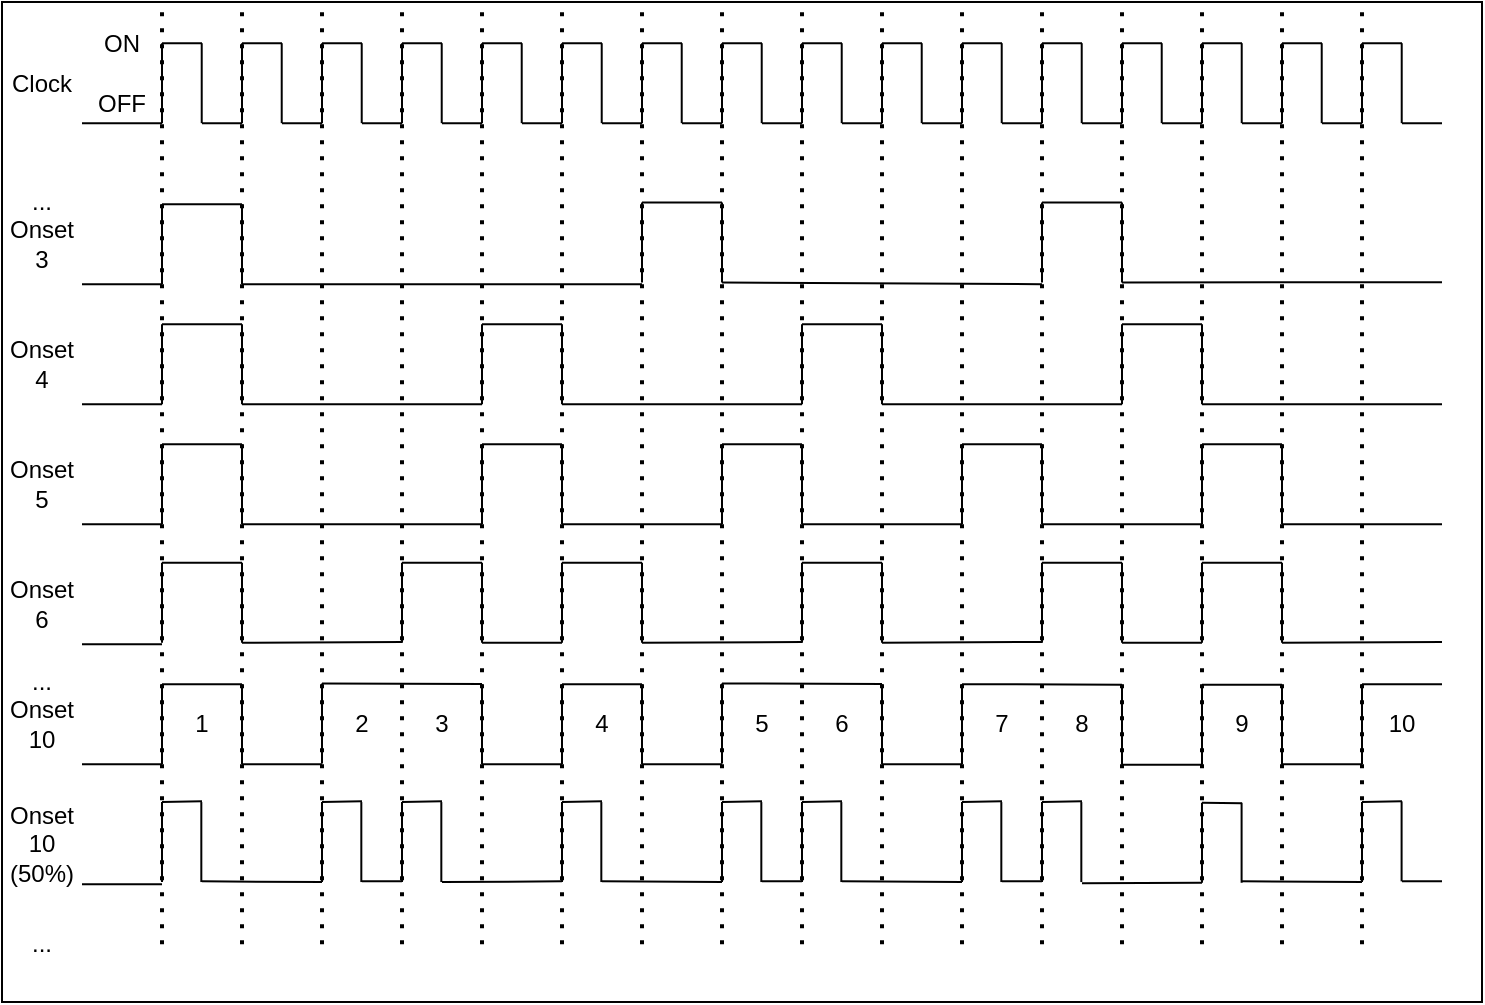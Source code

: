 <mxfile version="27.1.6">
  <diagram name="ページ1" id="fQ4D2pb2JrHGVdN_IL4y">
    <mxGraphModel dx="417" dy="557" grid="1" gridSize="10" guides="1" tooltips="1" connect="1" arrows="1" fold="1" page="1" pageScale="1" pageWidth="827" pageHeight="1169" math="0" shadow="0">
      <root>
        <mxCell id="0" />
        <mxCell id="1" parent="0" />
        <mxCell id="XHYVnQxGwRJhsAwLVEOP-1" value="" style="rounded=0;whiteSpace=wrap;html=1;" parent="1" vertex="1">
          <mxGeometry x="320" y="299.997" width="740" height="500" as="geometry" />
        </mxCell>
        <mxCell id="XHYVnQxGwRJhsAwLVEOP-2" value="" style="endArrow=none;html=1;rounded=0;" parent="1" edge="1">
          <mxGeometry width="50" height="50" relative="1" as="geometry">
            <mxPoint x="400" y="360.587" as="sourcePoint" />
            <mxPoint x="400" y="320.587" as="targetPoint" />
          </mxGeometry>
        </mxCell>
        <mxCell id="XHYVnQxGwRJhsAwLVEOP-3" value="" style="endArrow=none;html=1;rounded=0;" parent="1" edge="1">
          <mxGeometry width="50" height="50" relative="1" as="geometry">
            <mxPoint x="419.86" y="360.587" as="sourcePoint" />
            <mxPoint x="419.86" y="320.587" as="targetPoint" />
          </mxGeometry>
        </mxCell>
        <mxCell id="XHYVnQxGwRJhsAwLVEOP-4" value="" style="endArrow=none;html=1;rounded=0;" parent="1" edge="1">
          <mxGeometry width="50" height="50" relative="1" as="geometry">
            <mxPoint x="400" y="320.587" as="sourcePoint" />
            <mxPoint x="420" y="320.587" as="targetPoint" />
          </mxGeometry>
        </mxCell>
        <mxCell id="XHYVnQxGwRJhsAwLVEOP-5" value="" style="endArrow=none;html=1;rounded=0;" parent="1" edge="1">
          <mxGeometry width="50" height="50" relative="1" as="geometry">
            <mxPoint x="420" y="360.587" as="sourcePoint" />
            <mxPoint x="440" y="360.587" as="targetPoint" />
          </mxGeometry>
        </mxCell>
        <mxCell id="XHYVnQxGwRJhsAwLVEOP-6" value="" style="endArrow=none;html=1;rounded=0;" parent="1" edge="1">
          <mxGeometry width="50" height="50" relative="1" as="geometry">
            <mxPoint x="440" y="360.587" as="sourcePoint" />
            <mxPoint x="440" y="320.587" as="targetPoint" />
          </mxGeometry>
        </mxCell>
        <mxCell id="XHYVnQxGwRJhsAwLVEOP-7" value="" style="endArrow=none;html=1;rounded=0;" parent="1" edge="1">
          <mxGeometry width="50" height="50" relative="1" as="geometry">
            <mxPoint x="459.86" y="360.587" as="sourcePoint" />
            <mxPoint x="459.86" y="320.587" as="targetPoint" />
          </mxGeometry>
        </mxCell>
        <mxCell id="XHYVnQxGwRJhsAwLVEOP-8" value="" style="endArrow=none;html=1;rounded=0;" parent="1" edge="1">
          <mxGeometry width="50" height="50" relative="1" as="geometry">
            <mxPoint x="440" y="320.587" as="sourcePoint" />
            <mxPoint x="460" y="320.587" as="targetPoint" />
          </mxGeometry>
        </mxCell>
        <mxCell id="XHYVnQxGwRJhsAwLVEOP-9" value="" style="endArrow=none;html=1;rounded=0;" parent="1" edge="1">
          <mxGeometry width="50" height="50" relative="1" as="geometry">
            <mxPoint x="460" y="360.587" as="sourcePoint" />
            <mxPoint x="480" y="360.587" as="targetPoint" />
          </mxGeometry>
        </mxCell>
        <mxCell id="XHYVnQxGwRJhsAwLVEOP-10" value="" style="endArrow=none;html=1;rounded=0;" parent="1" edge="1">
          <mxGeometry width="50" height="50" relative="1" as="geometry">
            <mxPoint x="480" y="360.587" as="sourcePoint" />
            <mxPoint x="480" y="320.587" as="targetPoint" />
          </mxGeometry>
        </mxCell>
        <mxCell id="XHYVnQxGwRJhsAwLVEOP-11" value="" style="endArrow=none;html=1;rounded=0;" parent="1" edge="1">
          <mxGeometry width="50" height="50" relative="1" as="geometry">
            <mxPoint x="499.86" y="360.587" as="sourcePoint" />
            <mxPoint x="499.86" y="320.587" as="targetPoint" />
          </mxGeometry>
        </mxCell>
        <mxCell id="XHYVnQxGwRJhsAwLVEOP-12" value="" style="endArrow=none;html=1;rounded=0;" parent="1" edge="1">
          <mxGeometry width="50" height="50" relative="1" as="geometry">
            <mxPoint x="480" y="320.587" as="sourcePoint" />
            <mxPoint x="500" y="320.587" as="targetPoint" />
          </mxGeometry>
        </mxCell>
        <mxCell id="XHYVnQxGwRJhsAwLVEOP-13" value="" style="endArrow=none;html=1;rounded=0;" parent="1" edge="1">
          <mxGeometry width="50" height="50" relative="1" as="geometry">
            <mxPoint x="500" y="360.587" as="sourcePoint" />
            <mxPoint x="520" y="360.587" as="targetPoint" />
          </mxGeometry>
        </mxCell>
        <mxCell id="XHYVnQxGwRJhsAwLVEOP-14" value="" style="endArrow=none;html=1;rounded=0;" parent="1" edge="1">
          <mxGeometry width="50" height="50" relative="1" as="geometry">
            <mxPoint x="520" y="360.587" as="sourcePoint" />
            <mxPoint x="520" y="320.587" as="targetPoint" />
          </mxGeometry>
        </mxCell>
        <mxCell id="XHYVnQxGwRJhsAwLVEOP-15" value="" style="endArrow=none;html=1;rounded=0;" parent="1" edge="1">
          <mxGeometry width="50" height="50" relative="1" as="geometry">
            <mxPoint x="539.86" y="360.587" as="sourcePoint" />
            <mxPoint x="539.86" y="320.587" as="targetPoint" />
          </mxGeometry>
        </mxCell>
        <mxCell id="XHYVnQxGwRJhsAwLVEOP-16" value="" style="endArrow=none;html=1;rounded=0;" parent="1" edge="1">
          <mxGeometry width="50" height="50" relative="1" as="geometry">
            <mxPoint x="520" y="320.587" as="sourcePoint" />
            <mxPoint x="540" y="320.587" as="targetPoint" />
          </mxGeometry>
        </mxCell>
        <mxCell id="XHYVnQxGwRJhsAwLVEOP-17" value="" style="endArrow=none;html=1;rounded=0;" parent="1" edge="1">
          <mxGeometry width="50" height="50" relative="1" as="geometry">
            <mxPoint x="540" y="360.587" as="sourcePoint" />
            <mxPoint x="560" y="360.587" as="targetPoint" />
          </mxGeometry>
        </mxCell>
        <mxCell id="XHYVnQxGwRJhsAwLVEOP-18" value="" style="endArrow=none;html=1;rounded=0;" parent="1" edge="1">
          <mxGeometry width="50" height="50" relative="1" as="geometry">
            <mxPoint x="560" y="360.587" as="sourcePoint" />
            <mxPoint x="560" y="320.587" as="targetPoint" />
          </mxGeometry>
        </mxCell>
        <mxCell id="XHYVnQxGwRJhsAwLVEOP-19" value="" style="endArrow=none;html=1;rounded=0;" parent="1" edge="1">
          <mxGeometry width="50" height="50" relative="1" as="geometry">
            <mxPoint x="579.86" y="360.587" as="sourcePoint" />
            <mxPoint x="579.86" y="320.587" as="targetPoint" />
          </mxGeometry>
        </mxCell>
        <mxCell id="XHYVnQxGwRJhsAwLVEOP-20" value="" style="endArrow=none;html=1;rounded=0;" parent="1" edge="1">
          <mxGeometry width="50" height="50" relative="1" as="geometry">
            <mxPoint x="560" y="320.587" as="sourcePoint" />
            <mxPoint x="580" y="320.587" as="targetPoint" />
          </mxGeometry>
        </mxCell>
        <mxCell id="XHYVnQxGwRJhsAwLVEOP-21" value="" style="endArrow=none;html=1;rounded=0;" parent="1" edge="1">
          <mxGeometry width="50" height="50" relative="1" as="geometry">
            <mxPoint x="580" y="360.587" as="sourcePoint" />
            <mxPoint x="600" y="360.587" as="targetPoint" />
          </mxGeometry>
        </mxCell>
        <mxCell id="XHYVnQxGwRJhsAwLVEOP-22" value="" style="endArrow=none;html=1;rounded=0;" parent="1" edge="1">
          <mxGeometry width="50" height="50" relative="1" as="geometry">
            <mxPoint x="600" y="360.587" as="sourcePoint" />
            <mxPoint x="600" y="320.587" as="targetPoint" />
          </mxGeometry>
        </mxCell>
        <mxCell id="XHYVnQxGwRJhsAwLVEOP-23" value="" style="endArrow=none;html=1;rounded=0;" parent="1" edge="1">
          <mxGeometry width="50" height="50" relative="1" as="geometry">
            <mxPoint x="619.86" y="360.587" as="sourcePoint" />
            <mxPoint x="619.86" y="320.587" as="targetPoint" />
          </mxGeometry>
        </mxCell>
        <mxCell id="XHYVnQxGwRJhsAwLVEOP-24" value="" style="endArrow=none;html=1;rounded=0;" parent="1" edge="1">
          <mxGeometry width="50" height="50" relative="1" as="geometry">
            <mxPoint x="600" y="320.587" as="sourcePoint" />
            <mxPoint x="620" y="320.587" as="targetPoint" />
          </mxGeometry>
        </mxCell>
        <mxCell id="XHYVnQxGwRJhsAwLVEOP-25" value="" style="endArrow=none;html=1;rounded=0;" parent="1" edge="1">
          <mxGeometry width="50" height="50" relative="1" as="geometry">
            <mxPoint x="620" y="360.587" as="sourcePoint" />
            <mxPoint x="640" y="360.587" as="targetPoint" />
          </mxGeometry>
        </mxCell>
        <mxCell id="XHYVnQxGwRJhsAwLVEOP-26" value="" style="endArrow=none;html=1;rounded=0;" parent="1" edge="1">
          <mxGeometry width="50" height="50" relative="1" as="geometry">
            <mxPoint x="640" y="360.587" as="sourcePoint" />
            <mxPoint x="640" y="320.587" as="targetPoint" />
          </mxGeometry>
        </mxCell>
        <mxCell id="XHYVnQxGwRJhsAwLVEOP-27" value="" style="endArrow=none;html=1;rounded=0;" parent="1" edge="1">
          <mxGeometry width="50" height="50" relative="1" as="geometry">
            <mxPoint x="659.86" y="360.587" as="sourcePoint" />
            <mxPoint x="659.86" y="320.587" as="targetPoint" />
          </mxGeometry>
        </mxCell>
        <mxCell id="XHYVnQxGwRJhsAwLVEOP-28" value="" style="endArrow=none;html=1;rounded=0;" parent="1" edge="1">
          <mxGeometry width="50" height="50" relative="1" as="geometry">
            <mxPoint x="640" y="320.587" as="sourcePoint" />
            <mxPoint x="660" y="320.587" as="targetPoint" />
          </mxGeometry>
        </mxCell>
        <mxCell id="XHYVnQxGwRJhsAwLVEOP-29" value="" style="endArrow=none;html=1;rounded=0;" parent="1" edge="1">
          <mxGeometry width="50" height="50" relative="1" as="geometry">
            <mxPoint x="660" y="360.587" as="sourcePoint" />
            <mxPoint x="680" y="360.587" as="targetPoint" />
          </mxGeometry>
        </mxCell>
        <mxCell id="XHYVnQxGwRJhsAwLVEOP-30" value="" style="endArrow=none;html=1;rounded=0;" parent="1" edge="1">
          <mxGeometry width="50" height="50" relative="1" as="geometry">
            <mxPoint x="680" y="360.587" as="sourcePoint" />
            <mxPoint x="680" y="320.587" as="targetPoint" />
          </mxGeometry>
        </mxCell>
        <mxCell id="XHYVnQxGwRJhsAwLVEOP-31" value="" style="endArrow=none;html=1;rounded=0;" parent="1" edge="1">
          <mxGeometry width="50" height="50" relative="1" as="geometry">
            <mxPoint x="699.86" y="360.587" as="sourcePoint" />
            <mxPoint x="699.86" y="320.587" as="targetPoint" />
          </mxGeometry>
        </mxCell>
        <mxCell id="XHYVnQxGwRJhsAwLVEOP-32" value="" style="endArrow=none;html=1;rounded=0;" parent="1" edge="1">
          <mxGeometry width="50" height="50" relative="1" as="geometry">
            <mxPoint x="680" y="320.587" as="sourcePoint" />
            <mxPoint x="700" y="320.587" as="targetPoint" />
          </mxGeometry>
        </mxCell>
        <mxCell id="XHYVnQxGwRJhsAwLVEOP-33" value="" style="endArrow=none;html=1;rounded=0;" parent="1" edge="1">
          <mxGeometry width="50" height="50" relative="1" as="geometry">
            <mxPoint x="700" y="360.587" as="sourcePoint" />
            <mxPoint x="720" y="360.587" as="targetPoint" />
          </mxGeometry>
        </mxCell>
        <mxCell id="XHYVnQxGwRJhsAwLVEOP-34" value="" style="endArrow=none;html=1;rounded=0;" parent="1" edge="1">
          <mxGeometry width="50" height="50" relative="1" as="geometry">
            <mxPoint x="400" y="441.067" as="sourcePoint" />
            <mxPoint x="400" y="401.067" as="targetPoint" />
          </mxGeometry>
        </mxCell>
        <mxCell id="XHYVnQxGwRJhsAwLVEOP-35" value="" style="endArrow=none;html=1;rounded=0;" parent="1" edge="1">
          <mxGeometry width="50" height="50" relative="1" as="geometry">
            <mxPoint x="440" y="441.067" as="sourcePoint" />
            <mxPoint x="440" y="401.067" as="targetPoint" />
          </mxGeometry>
        </mxCell>
        <mxCell id="XHYVnQxGwRJhsAwLVEOP-36" value="" style="endArrow=none;html=1;rounded=0;" parent="1" edge="1">
          <mxGeometry width="50" height="50" relative="1" as="geometry">
            <mxPoint x="400" y="401.067" as="sourcePoint" />
            <mxPoint x="440" y="401.067" as="targetPoint" />
          </mxGeometry>
        </mxCell>
        <mxCell id="XHYVnQxGwRJhsAwLVEOP-37" value="" style="endArrow=none;html=1;rounded=0;" parent="1" edge="1">
          <mxGeometry width="50" height="50" relative="1" as="geometry">
            <mxPoint x="440" y="441.067" as="sourcePoint" />
            <mxPoint x="640" y="441.067" as="targetPoint" />
          </mxGeometry>
        </mxCell>
        <mxCell id="XHYVnQxGwRJhsAwLVEOP-38" value="" style="endArrow=none;html=1;rounded=0;" parent="1" edge="1">
          <mxGeometry width="50" height="50" relative="1" as="geometry">
            <mxPoint x="720" y="360.587" as="sourcePoint" />
            <mxPoint x="720" y="320.587" as="targetPoint" />
          </mxGeometry>
        </mxCell>
        <mxCell id="XHYVnQxGwRJhsAwLVEOP-39" value="" style="endArrow=none;html=1;rounded=0;" parent="1" edge="1">
          <mxGeometry width="50" height="50" relative="1" as="geometry">
            <mxPoint x="739.86" y="360.587" as="sourcePoint" />
            <mxPoint x="739.86" y="320.587" as="targetPoint" />
          </mxGeometry>
        </mxCell>
        <mxCell id="XHYVnQxGwRJhsAwLVEOP-40" value="" style="endArrow=none;html=1;rounded=0;" parent="1" edge="1">
          <mxGeometry width="50" height="50" relative="1" as="geometry">
            <mxPoint x="720" y="320.587" as="sourcePoint" />
            <mxPoint x="740" y="320.587" as="targetPoint" />
          </mxGeometry>
        </mxCell>
        <mxCell id="XHYVnQxGwRJhsAwLVEOP-41" value="" style="endArrow=none;html=1;rounded=0;" parent="1" edge="1">
          <mxGeometry width="50" height="50" relative="1" as="geometry">
            <mxPoint x="740" y="360.587" as="sourcePoint" />
            <mxPoint x="760" y="360.587" as="targetPoint" />
          </mxGeometry>
        </mxCell>
        <mxCell id="XHYVnQxGwRJhsAwLVEOP-42" value="" style="endArrow=none;html=1;rounded=0;" parent="1" edge="1">
          <mxGeometry width="50" height="50" relative="1" as="geometry">
            <mxPoint x="760" y="360.587" as="sourcePoint" />
            <mxPoint x="760" y="320.587" as="targetPoint" />
          </mxGeometry>
        </mxCell>
        <mxCell id="XHYVnQxGwRJhsAwLVEOP-43" value="" style="endArrow=none;html=1;rounded=0;" parent="1" edge="1">
          <mxGeometry width="50" height="50" relative="1" as="geometry">
            <mxPoint x="779.86" y="360.587" as="sourcePoint" />
            <mxPoint x="779.86" y="320.587" as="targetPoint" />
          </mxGeometry>
        </mxCell>
        <mxCell id="XHYVnQxGwRJhsAwLVEOP-44" value="" style="endArrow=none;html=1;rounded=0;" parent="1" edge="1">
          <mxGeometry width="50" height="50" relative="1" as="geometry">
            <mxPoint x="760" y="320.587" as="sourcePoint" />
            <mxPoint x="780" y="320.587" as="targetPoint" />
          </mxGeometry>
        </mxCell>
        <mxCell id="XHYVnQxGwRJhsAwLVEOP-45" value="" style="endArrow=none;html=1;rounded=0;" parent="1" edge="1">
          <mxGeometry width="50" height="50" relative="1" as="geometry">
            <mxPoint x="780" y="360.587" as="sourcePoint" />
            <mxPoint x="800" y="360.587" as="targetPoint" />
          </mxGeometry>
        </mxCell>
        <mxCell id="XHYVnQxGwRJhsAwLVEOP-46" value="" style="endArrow=none;html=1;rounded=0;" parent="1" edge="1">
          <mxGeometry width="50" height="50" relative="1" as="geometry">
            <mxPoint x="800" y="360.587" as="sourcePoint" />
            <mxPoint x="800" y="320.587" as="targetPoint" />
          </mxGeometry>
        </mxCell>
        <mxCell id="XHYVnQxGwRJhsAwLVEOP-47" value="" style="endArrow=none;html=1;rounded=0;" parent="1" edge="1">
          <mxGeometry width="50" height="50" relative="1" as="geometry">
            <mxPoint x="819.86" y="360.587" as="sourcePoint" />
            <mxPoint x="819.86" y="320.587" as="targetPoint" />
          </mxGeometry>
        </mxCell>
        <mxCell id="XHYVnQxGwRJhsAwLVEOP-48" value="" style="endArrow=none;html=1;rounded=0;" parent="1" edge="1">
          <mxGeometry width="50" height="50" relative="1" as="geometry">
            <mxPoint x="800" y="320.587" as="sourcePoint" />
            <mxPoint x="820" y="320.587" as="targetPoint" />
          </mxGeometry>
        </mxCell>
        <mxCell id="XHYVnQxGwRJhsAwLVEOP-49" value="" style="endArrow=none;html=1;rounded=0;" parent="1" edge="1">
          <mxGeometry width="50" height="50" relative="1" as="geometry">
            <mxPoint x="820" y="360.587" as="sourcePoint" />
            <mxPoint x="840" y="360.587" as="targetPoint" />
          </mxGeometry>
        </mxCell>
        <mxCell id="XHYVnQxGwRJhsAwLVEOP-50" value="" style="endArrow=none;html=1;rounded=0;" parent="1" edge="1">
          <mxGeometry width="50" height="50" relative="1" as="geometry">
            <mxPoint x="840" y="360.587" as="sourcePoint" />
            <mxPoint x="840" y="320.587" as="targetPoint" />
          </mxGeometry>
        </mxCell>
        <mxCell id="XHYVnQxGwRJhsAwLVEOP-51" value="" style="endArrow=none;html=1;rounded=0;" parent="1" edge="1">
          <mxGeometry width="50" height="50" relative="1" as="geometry">
            <mxPoint x="859.86" y="360.587" as="sourcePoint" />
            <mxPoint x="859.86" y="320.587" as="targetPoint" />
          </mxGeometry>
        </mxCell>
        <mxCell id="XHYVnQxGwRJhsAwLVEOP-52" value="" style="endArrow=none;html=1;rounded=0;" parent="1" edge="1">
          <mxGeometry width="50" height="50" relative="1" as="geometry">
            <mxPoint x="840" y="320.587" as="sourcePoint" />
            <mxPoint x="860" y="320.587" as="targetPoint" />
          </mxGeometry>
        </mxCell>
        <mxCell id="XHYVnQxGwRJhsAwLVEOP-53" value="" style="endArrow=none;html=1;rounded=0;" parent="1" edge="1">
          <mxGeometry width="50" height="50" relative="1" as="geometry">
            <mxPoint x="860" y="360.587" as="sourcePoint" />
            <mxPoint x="880" y="360.587" as="targetPoint" />
          </mxGeometry>
        </mxCell>
        <mxCell id="XHYVnQxGwRJhsAwLVEOP-54" value="" style="endArrow=none;html=1;rounded=0;" parent="1" edge="1">
          <mxGeometry width="50" height="50" relative="1" as="geometry">
            <mxPoint x="880" y="360.587" as="sourcePoint" />
            <mxPoint x="880" y="320.587" as="targetPoint" />
          </mxGeometry>
        </mxCell>
        <mxCell id="XHYVnQxGwRJhsAwLVEOP-55" value="" style="endArrow=none;html=1;rounded=0;" parent="1" edge="1">
          <mxGeometry width="50" height="50" relative="1" as="geometry">
            <mxPoint x="899.86" y="360.587" as="sourcePoint" />
            <mxPoint x="899.86" y="320.587" as="targetPoint" />
          </mxGeometry>
        </mxCell>
        <mxCell id="XHYVnQxGwRJhsAwLVEOP-56" value="" style="endArrow=none;html=1;rounded=0;" parent="1" edge="1">
          <mxGeometry width="50" height="50" relative="1" as="geometry">
            <mxPoint x="880" y="320.587" as="sourcePoint" />
            <mxPoint x="900" y="320.587" as="targetPoint" />
          </mxGeometry>
        </mxCell>
        <mxCell id="XHYVnQxGwRJhsAwLVEOP-57" value="" style="endArrow=none;html=1;rounded=0;" parent="1" edge="1">
          <mxGeometry width="50" height="50" relative="1" as="geometry">
            <mxPoint x="900" y="360.587" as="sourcePoint" />
            <mxPoint x="920" y="360.587" as="targetPoint" />
          </mxGeometry>
        </mxCell>
        <mxCell id="XHYVnQxGwRJhsAwLVEOP-58" value="" style="endArrow=none;html=1;rounded=0;" parent="1" edge="1">
          <mxGeometry width="50" height="50" relative="1" as="geometry">
            <mxPoint x="920" y="360.587" as="sourcePoint" />
            <mxPoint x="920" y="320.587" as="targetPoint" />
          </mxGeometry>
        </mxCell>
        <mxCell id="XHYVnQxGwRJhsAwLVEOP-59" value="" style="endArrow=none;html=1;rounded=0;" parent="1" edge="1">
          <mxGeometry width="50" height="50" relative="1" as="geometry">
            <mxPoint x="939.86" y="360.587" as="sourcePoint" />
            <mxPoint x="939.86" y="320.587" as="targetPoint" />
          </mxGeometry>
        </mxCell>
        <mxCell id="XHYVnQxGwRJhsAwLVEOP-60" value="" style="endArrow=none;html=1;rounded=0;" parent="1" edge="1">
          <mxGeometry width="50" height="50" relative="1" as="geometry">
            <mxPoint x="920" y="320.587" as="sourcePoint" />
            <mxPoint x="940" y="320.587" as="targetPoint" />
          </mxGeometry>
        </mxCell>
        <mxCell id="XHYVnQxGwRJhsAwLVEOP-61" value="" style="endArrow=none;html=1;rounded=0;" parent="1" edge="1">
          <mxGeometry width="50" height="50" relative="1" as="geometry">
            <mxPoint x="940" y="360.587" as="sourcePoint" />
            <mxPoint x="960" y="360.587" as="targetPoint" />
          </mxGeometry>
        </mxCell>
        <mxCell id="XHYVnQxGwRJhsAwLVEOP-62" value="" style="endArrow=none;html=1;rounded=0;" parent="1" edge="1">
          <mxGeometry width="50" height="50" relative="1" as="geometry">
            <mxPoint x="960" y="360.587" as="sourcePoint" />
            <mxPoint x="960" y="320.587" as="targetPoint" />
          </mxGeometry>
        </mxCell>
        <mxCell id="XHYVnQxGwRJhsAwLVEOP-63" value="" style="endArrow=none;html=1;rounded=0;" parent="1" edge="1">
          <mxGeometry width="50" height="50" relative="1" as="geometry">
            <mxPoint x="979.86" y="360.587" as="sourcePoint" />
            <mxPoint x="979.86" y="320.587" as="targetPoint" />
          </mxGeometry>
        </mxCell>
        <mxCell id="XHYVnQxGwRJhsAwLVEOP-64" value="" style="endArrow=none;html=1;rounded=0;" parent="1" edge="1">
          <mxGeometry width="50" height="50" relative="1" as="geometry">
            <mxPoint x="960" y="320.587" as="sourcePoint" />
            <mxPoint x="980" y="320.587" as="targetPoint" />
          </mxGeometry>
        </mxCell>
        <mxCell id="XHYVnQxGwRJhsAwLVEOP-65" value="" style="endArrow=none;html=1;rounded=0;" parent="1" edge="1">
          <mxGeometry width="50" height="50" relative="1" as="geometry">
            <mxPoint x="980" y="360.587" as="sourcePoint" />
            <mxPoint x="1000" y="360.587" as="targetPoint" />
          </mxGeometry>
        </mxCell>
        <mxCell id="XHYVnQxGwRJhsAwLVEOP-66" value="" style="endArrow=none;html=1;rounded=0;" parent="1" edge="1">
          <mxGeometry width="50" height="50" relative="1" as="geometry">
            <mxPoint x="1000" y="360.587" as="sourcePoint" />
            <mxPoint x="1000" y="320.587" as="targetPoint" />
          </mxGeometry>
        </mxCell>
        <mxCell id="XHYVnQxGwRJhsAwLVEOP-67" value="" style="endArrow=none;html=1;rounded=0;" parent="1" edge="1">
          <mxGeometry width="50" height="50" relative="1" as="geometry">
            <mxPoint x="1019.86" y="360.587" as="sourcePoint" />
            <mxPoint x="1019.86" y="320.587" as="targetPoint" />
          </mxGeometry>
        </mxCell>
        <mxCell id="XHYVnQxGwRJhsAwLVEOP-68" value="" style="endArrow=none;html=1;rounded=0;" parent="1" edge="1">
          <mxGeometry width="50" height="50" relative="1" as="geometry">
            <mxPoint x="1000" y="320.587" as="sourcePoint" />
            <mxPoint x="1020" y="320.587" as="targetPoint" />
          </mxGeometry>
        </mxCell>
        <mxCell id="XHYVnQxGwRJhsAwLVEOP-69" value="" style="endArrow=none;html=1;rounded=0;" parent="1" edge="1">
          <mxGeometry width="50" height="50" relative="1" as="geometry">
            <mxPoint x="1020" y="360.587" as="sourcePoint" />
            <mxPoint x="1040" y="360.587" as="targetPoint" />
          </mxGeometry>
        </mxCell>
        <mxCell id="XHYVnQxGwRJhsAwLVEOP-70" value="Clock" style="text;html=1;align=center;verticalAlign=middle;whiteSpace=wrap;rounded=0;" parent="1" vertex="1">
          <mxGeometry x="320" y="321.067" width="40" height="40" as="geometry" />
        </mxCell>
        <mxCell id="XHYVnQxGwRJhsAwLVEOP-71" value="" style="endArrow=none;html=1;rounded=0;" parent="1" edge="1">
          <mxGeometry width="50" height="50" relative="1" as="geometry">
            <mxPoint x="360" y="360.587" as="sourcePoint" />
            <mxPoint x="400" y="360.587" as="targetPoint" />
          </mxGeometry>
        </mxCell>
        <mxCell id="XHYVnQxGwRJhsAwLVEOP-72" value="" style="endArrow=none;html=1;rounded=0;" parent="1" edge="1">
          <mxGeometry width="50" height="50" relative="1" as="geometry">
            <mxPoint x="360" y="441.067" as="sourcePoint" />
            <mxPoint x="400" y="441.067" as="targetPoint" />
          </mxGeometry>
        </mxCell>
        <mxCell id="XHYVnQxGwRJhsAwLVEOP-73" value="ON" style="text;html=1;align=center;verticalAlign=middle;whiteSpace=wrap;rounded=0;" parent="1" vertex="1">
          <mxGeometry x="360" y="311.067" width="40" height="20" as="geometry" />
        </mxCell>
        <mxCell id="XHYVnQxGwRJhsAwLVEOP-74" value="OFF" style="text;html=1;align=center;verticalAlign=middle;whiteSpace=wrap;rounded=0;" parent="1" vertex="1">
          <mxGeometry x="360" y="341.067" width="40" height="20" as="geometry" />
        </mxCell>
        <mxCell id="XHYVnQxGwRJhsAwLVEOP-75" value="Onset&lt;div&gt;3&lt;/div&gt;" style="text;html=1;align=center;verticalAlign=middle;whiteSpace=wrap;rounded=0;" parent="1" vertex="1">
          <mxGeometry x="320" y="401.067" width="40" height="40" as="geometry" />
        </mxCell>
        <mxCell id="XHYVnQxGwRJhsAwLVEOP-78" value="" style="endArrow=none;dashed=1;html=1;dashPattern=1 3;strokeWidth=2;rounded=0;" parent="1" edge="1">
          <mxGeometry width="50" height="50" relative="1" as="geometry">
            <mxPoint x="400" y="771.067" as="sourcePoint" />
            <mxPoint x="400" y="301.067" as="targetPoint" />
          </mxGeometry>
        </mxCell>
        <mxCell id="XHYVnQxGwRJhsAwLVEOP-79" value="" style="endArrow=none;dashed=1;html=1;dashPattern=1 3;strokeWidth=2;rounded=0;" parent="1" edge="1">
          <mxGeometry width="50" height="50" relative="1" as="geometry">
            <mxPoint x="440" y="771.067" as="sourcePoint" />
            <mxPoint x="440" y="301.067" as="targetPoint" />
          </mxGeometry>
        </mxCell>
        <mxCell id="XHYVnQxGwRJhsAwLVEOP-80" value="" style="endArrow=none;dashed=1;html=1;dashPattern=1 3;strokeWidth=2;rounded=0;" parent="1" edge="1">
          <mxGeometry width="50" height="50" relative="1" as="geometry">
            <mxPoint x="480" y="771.067" as="sourcePoint" />
            <mxPoint x="480" y="300" as="targetPoint" />
          </mxGeometry>
        </mxCell>
        <mxCell id="XHYVnQxGwRJhsAwLVEOP-81" value="" style="endArrow=none;dashed=1;html=1;dashPattern=1 3;strokeWidth=2;rounded=0;" parent="1" edge="1">
          <mxGeometry width="50" height="50" relative="1" as="geometry">
            <mxPoint x="520" y="771.067" as="sourcePoint" />
            <mxPoint x="520" y="301.067" as="targetPoint" />
          </mxGeometry>
        </mxCell>
        <mxCell id="XHYVnQxGwRJhsAwLVEOP-82" value="" style="endArrow=none;dashed=1;html=1;dashPattern=1 3;strokeWidth=2;rounded=0;" parent="1" edge="1">
          <mxGeometry width="50" height="50" relative="1" as="geometry">
            <mxPoint x="560" y="771.067" as="sourcePoint" />
            <mxPoint x="560" y="301.067" as="targetPoint" />
          </mxGeometry>
        </mxCell>
        <mxCell id="XHYVnQxGwRJhsAwLVEOP-83" value="" style="endArrow=none;dashed=1;html=1;dashPattern=1 3;strokeWidth=2;rounded=0;" parent="1" edge="1">
          <mxGeometry width="50" height="50" relative="1" as="geometry">
            <mxPoint x="600" y="771.067" as="sourcePoint" />
            <mxPoint x="600" y="301.067" as="targetPoint" />
          </mxGeometry>
        </mxCell>
        <mxCell id="XHYVnQxGwRJhsAwLVEOP-84" value="" style="endArrow=none;dashed=1;html=1;dashPattern=1 3;strokeWidth=2;rounded=0;" parent="1" edge="1">
          <mxGeometry width="50" height="50" relative="1" as="geometry">
            <mxPoint x="640" y="771.067" as="sourcePoint" />
            <mxPoint x="640" y="301.067" as="targetPoint" />
          </mxGeometry>
        </mxCell>
        <mxCell id="XHYVnQxGwRJhsAwLVEOP-85" value="" style="endArrow=none;dashed=1;html=1;dashPattern=1 3;strokeWidth=2;rounded=0;" parent="1" edge="1">
          <mxGeometry width="50" height="50" relative="1" as="geometry">
            <mxPoint x="680" y="771.067" as="sourcePoint" />
            <mxPoint x="680" y="301.067" as="targetPoint" />
          </mxGeometry>
        </mxCell>
        <mxCell id="XHYVnQxGwRJhsAwLVEOP-86" value="" style="endArrow=none;dashed=1;html=1;dashPattern=1 3;strokeWidth=2;rounded=0;" parent="1" edge="1">
          <mxGeometry width="50" height="50" relative="1" as="geometry">
            <mxPoint x="720" y="771.067" as="sourcePoint" />
            <mxPoint x="720" y="301.067" as="targetPoint" />
          </mxGeometry>
        </mxCell>
        <mxCell id="XHYVnQxGwRJhsAwLVEOP-87" value="" style="endArrow=none;dashed=1;html=1;dashPattern=1 3;strokeWidth=2;rounded=0;" parent="1" edge="1">
          <mxGeometry width="50" height="50" relative="1" as="geometry">
            <mxPoint x="760" y="771.067" as="sourcePoint" />
            <mxPoint x="760" y="301.067" as="targetPoint" />
          </mxGeometry>
        </mxCell>
        <mxCell id="XHYVnQxGwRJhsAwLVEOP-88" value="" style="endArrow=none;dashed=1;html=1;dashPattern=1 3;strokeWidth=2;rounded=0;" parent="1" edge="1">
          <mxGeometry width="50" height="50" relative="1" as="geometry">
            <mxPoint x="800" y="771.067" as="sourcePoint" />
            <mxPoint x="800" y="301.067" as="targetPoint" />
          </mxGeometry>
        </mxCell>
        <mxCell id="XHYVnQxGwRJhsAwLVEOP-89" value="" style="endArrow=none;dashed=1;html=1;dashPattern=1 3;strokeWidth=2;rounded=0;" parent="1" edge="1">
          <mxGeometry width="50" height="50" relative="1" as="geometry">
            <mxPoint x="840" y="771.067" as="sourcePoint" />
            <mxPoint x="840" y="301.067" as="targetPoint" />
          </mxGeometry>
        </mxCell>
        <mxCell id="XHYVnQxGwRJhsAwLVEOP-90" value="" style="endArrow=none;dashed=1;html=1;dashPattern=1 3;strokeWidth=2;rounded=0;" parent="1" edge="1">
          <mxGeometry width="50" height="50" relative="1" as="geometry">
            <mxPoint x="880" y="771.067" as="sourcePoint" />
            <mxPoint x="880" y="301.067" as="targetPoint" />
          </mxGeometry>
        </mxCell>
        <mxCell id="XHYVnQxGwRJhsAwLVEOP-91" value="" style="endArrow=none;dashed=1;html=1;dashPattern=1 3;strokeWidth=2;rounded=0;" parent="1" edge="1">
          <mxGeometry width="50" height="50" relative="1" as="geometry">
            <mxPoint x="920" y="771.067" as="sourcePoint" />
            <mxPoint x="920" y="301.067" as="targetPoint" />
          </mxGeometry>
        </mxCell>
        <mxCell id="XHYVnQxGwRJhsAwLVEOP-92" value="" style="endArrow=none;dashed=1;html=1;dashPattern=1 3;strokeWidth=2;rounded=0;" parent="1" edge="1">
          <mxGeometry width="50" height="50" relative="1" as="geometry">
            <mxPoint x="960" y="771.067" as="sourcePoint" />
            <mxPoint x="960" y="301.067" as="targetPoint" />
          </mxGeometry>
        </mxCell>
        <mxCell id="XHYVnQxGwRJhsAwLVEOP-93" value="" style="endArrow=none;dashed=1;html=1;dashPattern=1 3;strokeWidth=2;rounded=0;" parent="1" edge="1">
          <mxGeometry width="50" height="50" relative="1" as="geometry">
            <mxPoint x="1000" y="771.067" as="sourcePoint" />
            <mxPoint x="1000" y="301.067" as="targetPoint" />
          </mxGeometry>
        </mxCell>
        <mxCell id="XHYVnQxGwRJhsAwLVEOP-94" value="Onset&lt;div&gt;4&lt;/div&gt;" style="text;html=1;align=center;verticalAlign=middle;whiteSpace=wrap;rounded=0;" parent="1" vertex="1">
          <mxGeometry x="320" y="461.067" width="40" height="40" as="geometry" />
        </mxCell>
        <mxCell id="XHYVnQxGwRJhsAwLVEOP-95" value="Onset&lt;div&gt;5&lt;/div&gt;" style="text;html=1;align=center;verticalAlign=middle;whiteSpace=wrap;rounded=0;" parent="1" vertex="1">
          <mxGeometry x="320" y="521.067" width="40" height="40" as="geometry" />
        </mxCell>
        <mxCell id="XHYVnQxGwRJhsAwLVEOP-96" value="Onset&lt;div&gt;6&lt;/div&gt;" style="text;html=1;align=center;verticalAlign=middle;whiteSpace=wrap;rounded=0;" parent="1" vertex="1">
          <mxGeometry x="320" y="581.067" width="40" height="40" as="geometry" />
        </mxCell>
        <mxCell id="XHYVnQxGwRJhsAwLVEOP-97" value="Onset&lt;div&gt;10&lt;/div&gt;" style="text;html=1;align=center;verticalAlign=middle;whiteSpace=wrap;rounded=0;" parent="1" vertex="1">
          <mxGeometry x="320" y="641.067" width="40" height="40" as="geometry" />
        </mxCell>
        <mxCell id="XHYVnQxGwRJhsAwLVEOP-98" value="Onset&lt;div&gt;10&lt;div&gt;(50%)&lt;/div&gt;&lt;/div&gt;" style="text;html=1;align=center;verticalAlign=middle;whiteSpace=wrap;rounded=0;" parent="1" vertex="1">
          <mxGeometry x="320" y="701.067" width="40" height="40" as="geometry" />
        </mxCell>
        <mxCell id="XHYVnQxGwRJhsAwLVEOP-99" value="..." style="text;html=1;align=center;verticalAlign=middle;whiteSpace=wrap;rounded=0;" parent="1" vertex="1">
          <mxGeometry x="320" y="751.067" width="40" height="40" as="geometry" />
        </mxCell>
        <mxCell id="XHYVnQxGwRJhsAwLVEOP-100" value="" style="endArrow=none;html=1;rounded=0;" parent="1" edge="1">
          <mxGeometry width="50" height="50" relative="1" as="geometry">
            <mxPoint x="640" y="440.237" as="sourcePoint" />
            <mxPoint x="640" y="400.237" as="targetPoint" />
          </mxGeometry>
        </mxCell>
        <mxCell id="XHYVnQxGwRJhsAwLVEOP-101" value="" style="endArrow=none;html=1;rounded=0;" parent="1" edge="1">
          <mxGeometry width="50" height="50" relative="1" as="geometry">
            <mxPoint x="680" y="440.237" as="sourcePoint" />
            <mxPoint x="680" y="400.237" as="targetPoint" />
          </mxGeometry>
        </mxCell>
        <mxCell id="XHYVnQxGwRJhsAwLVEOP-102" value="" style="endArrow=none;html=1;rounded=0;" parent="1" edge="1">
          <mxGeometry width="50" height="50" relative="1" as="geometry">
            <mxPoint x="640" y="400.237" as="sourcePoint" />
            <mxPoint x="680" y="400.237" as="targetPoint" />
          </mxGeometry>
        </mxCell>
        <mxCell id="XHYVnQxGwRJhsAwLVEOP-103" value="" style="endArrow=none;html=1;rounded=0;" parent="1" edge="1">
          <mxGeometry width="50" height="50" relative="1" as="geometry">
            <mxPoint x="680" y="440.237" as="sourcePoint" />
            <mxPoint x="840" y="441.067" as="targetPoint" />
          </mxGeometry>
        </mxCell>
        <mxCell id="XHYVnQxGwRJhsAwLVEOP-104" value="" style="endArrow=none;html=1;rounded=0;" parent="1" edge="1">
          <mxGeometry width="50" height="50" relative="1" as="geometry">
            <mxPoint x="840" y="440.237" as="sourcePoint" />
            <mxPoint x="840" y="400.237" as="targetPoint" />
          </mxGeometry>
        </mxCell>
        <mxCell id="XHYVnQxGwRJhsAwLVEOP-105" value="" style="endArrow=none;html=1;rounded=0;" parent="1" edge="1">
          <mxGeometry width="50" height="50" relative="1" as="geometry">
            <mxPoint x="880" y="440.237" as="sourcePoint" />
            <mxPoint x="880" y="400.237" as="targetPoint" />
          </mxGeometry>
        </mxCell>
        <mxCell id="XHYVnQxGwRJhsAwLVEOP-106" value="" style="endArrow=none;html=1;rounded=0;" parent="1" edge="1">
          <mxGeometry width="50" height="50" relative="1" as="geometry">
            <mxPoint x="840" y="400.237" as="sourcePoint" />
            <mxPoint x="880" y="400.237" as="targetPoint" />
          </mxGeometry>
        </mxCell>
        <mxCell id="XHYVnQxGwRJhsAwLVEOP-107" value="" style="endArrow=none;html=1;rounded=0;" parent="1" edge="1">
          <mxGeometry width="50" height="50" relative="1" as="geometry">
            <mxPoint x="880" y="440.237" as="sourcePoint" />
            <mxPoint x="1040" y="440.067" as="targetPoint" />
          </mxGeometry>
        </mxCell>
        <mxCell id="XHYVnQxGwRJhsAwLVEOP-108" value="" style="endArrow=none;html=1;rounded=0;" parent="1" edge="1">
          <mxGeometry width="50" height="50" relative="1" as="geometry">
            <mxPoint x="400" y="501.067" as="sourcePoint" />
            <mxPoint x="400" y="461.067" as="targetPoint" />
          </mxGeometry>
        </mxCell>
        <mxCell id="XHYVnQxGwRJhsAwLVEOP-109" value="" style="endArrow=none;html=1;rounded=0;" parent="1" edge="1">
          <mxGeometry width="50" height="50" relative="1" as="geometry">
            <mxPoint x="440" y="501.067" as="sourcePoint" />
            <mxPoint x="440" y="461.067" as="targetPoint" />
          </mxGeometry>
        </mxCell>
        <mxCell id="XHYVnQxGwRJhsAwLVEOP-110" value="" style="endArrow=none;html=1;rounded=0;" parent="1" edge="1">
          <mxGeometry width="50" height="50" relative="1" as="geometry">
            <mxPoint x="400" y="461.067" as="sourcePoint" />
            <mxPoint x="440" y="461.067" as="targetPoint" />
          </mxGeometry>
        </mxCell>
        <mxCell id="XHYVnQxGwRJhsAwLVEOP-111" value="" style="endArrow=none;html=1;rounded=0;" parent="1" edge="1">
          <mxGeometry width="50" height="50" relative="1" as="geometry">
            <mxPoint x="440" y="501.067" as="sourcePoint" />
            <mxPoint x="560" y="501.067" as="targetPoint" />
          </mxGeometry>
        </mxCell>
        <mxCell id="XHYVnQxGwRJhsAwLVEOP-112" value="" style="endArrow=none;html=1;rounded=0;" parent="1" edge="1">
          <mxGeometry width="50" height="50" relative="1" as="geometry">
            <mxPoint x="560" y="501.067" as="sourcePoint" />
            <mxPoint x="560" y="461.067" as="targetPoint" />
          </mxGeometry>
        </mxCell>
        <mxCell id="XHYVnQxGwRJhsAwLVEOP-113" value="" style="endArrow=none;html=1;rounded=0;" parent="1" edge="1">
          <mxGeometry width="50" height="50" relative="1" as="geometry">
            <mxPoint x="600" y="501.067" as="sourcePoint" />
            <mxPoint x="600" y="461.067" as="targetPoint" />
          </mxGeometry>
        </mxCell>
        <mxCell id="XHYVnQxGwRJhsAwLVEOP-114" value="" style="endArrow=none;html=1;rounded=0;" parent="1" edge="1">
          <mxGeometry width="50" height="50" relative="1" as="geometry">
            <mxPoint x="560" y="461.067" as="sourcePoint" />
            <mxPoint x="600" y="461.067" as="targetPoint" />
          </mxGeometry>
        </mxCell>
        <mxCell id="XHYVnQxGwRJhsAwLVEOP-115" value="" style="endArrow=none;html=1;rounded=0;" parent="1" edge="1">
          <mxGeometry width="50" height="50" relative="1" as="geometry">
            <mxPoint x="600" y="501.067" as="sourcePoint" />
            <mxPoint x="720" y="501.067" as="targetPoint" />
          </mxGeometry>
        </mxCell>
        <mxCell id="XHYVnQxGwRJhsAwLVEOP-116" value="" style="endArrow=none;html=1;rounded=0;" parent="1" edge="1">
          <mxGeometry width="50" height="50" relative="1" as="geometry">
            <mxPoint x="720" y="501.067" as="sourcePoint" />
            <mxPoint x="720" y="461.067" as="targetPoint" />
          </mxGeometry>
        </mxCell>
        <mxCell id="XHYVnQxGwRJhsAwLVEOP-117" value="" style="endArrow=none;html=1;rounded=0;" parent="1" edge="1">
          <mxGeometry width="50" height="50" relative="1" as="geometry">
            <mxPoint x="760" y="501.067" as="sourcePoint" />
            <mxPoint x="760" y="461.067" as="targetPoint" />
          </mxGeometry>
        </mxCell>
        <mxCell id="XHYVnQxGwRJhsAwLVEOP-118" value="" style="endArrow=none;html=1;rounded=0;" parent="1" edge="1">
          <mxGeometry width="50" height="50" relative="1" as="geometry">
            <mxPoint x="720" y="461.067" as="sourcePoint" />
            <mxPoint x="760" y="461.067" as="targetPoint" />
          </mxGeometry>
        </mxCell>
        <mxCell id="XHYVnQxGwRJhsAwLVEOP-119" value="" style="endArrow=none;html=1;rounded=0;" parent="1" edge="1">
          <mxGeometry width="50" height="50" relative="1" as="geometry">
            <mxPoint x="760" y="501.067" as="sourcePoint" />
            <mxPoint x="880" y="501.067" as="targetPoint" />
          </mxGeometry>
        </mxCell>
        <mxCell id="XHYVnQxGwRJhsAwLVEOP-120" value="" style="endArrow=none;html=1;rounded=0;" parent="1" edge="1">
          <mxGeometry width="50" height="50" relative="1" as="geometry">
            <mxPoint x="880" y="501.067" as="sourcePoint" />
            <mxPoint x="880" y="461.067" as="targetPoint" />
          </mxGeometry>
        </mxCell>
        <mxCell id="XHYVnQxGwRJhsAwLVEOP-121" value="" style="endArrow=none;html=1;rounded=0;" parent="1" edge="1">
          <mxGeometry width="50" height="50" relative="1" as="geometry">
            <mxPoint x="920" y="501.067" as="sourcePoint" />
            <mxPoint x="920" y="461.067" as="targetPoint" />
          </mxGeometry>
        </mxCell>
        <mxCell id="XHYVnQxGwRJhsAwLVEOP-122" value="" style="endArrow=none;html=1;rounded=0;" parent="1" edge="1">
          <mxGeometry width="50" height="50" relative="1" as="geometry">
            <mxPoint x="880" y="461.067" as="sourcePoint" />
            <mxPoint x="920" y="461.067" as="targetPoint" />
          </mxGeometry>
        </mxCell>
        <mxCell id="XHYVnQxGwRJhsAwLVEOP-123" value="" style="endArrow=none;html=1;rounded=0;" parent="1" edge="1">
          <mxGeometry width="50" height="50" relative="1" as="geometry">
            <mxPoint x="920" y="501.067" as="sourcePoint" />
            <mxPoint x="1040" y="501.067" as="targetPoint" />
          </mxGeometry>
        </mxCell>
        <mxCell id="XHYVnQxGwRJhsAwLVEOP-124" value="" style="endArrow=none;html=1;rounded=0;" parent="1" edge="1">
          <mxGeometry width="50" height="50" relative="1" as="geometry">
            <mxPoint x="400" y="561.067" as="sourcePoint" />
            <mxPoint x="400" y="521.067" as="targetPoint" />
          </mxGeometry>
        </mxCell>
        <mxCell id="XHYVnQxGwRJhsAwLVEOP-125" value="" style="endArrow=none;html=1;rounded=0;" parent="1" edge="1">
          <mxGeometry width="50" height="50" relative="1" as="geometry">
            <mxPoint x="440" y="561.067" as="sourcePoint" />
            <mxPoint x="440" y="521.067" as="targetPoint" />
          </mxGeometry>
        </mxCell>
        <mxCell id="XHYVnQxGwRJhsAwLVEOP-126" value="" style="endArrow=none;html=1;rounded=0;" parent="1" edge="1">
          <mxGeometry width="50" height="50" relative="1" as="geometry">
            <mxPoint x="400" y="521.067" as="sourcePoint" />
            <mxPoint x="440" y="521.067" as="targetPoint" />
          </mxGeometry>
        </mxCell>
        <mxCell id="XHYVnQxGwRJhsAwLVEOP-127" value="" style="endArrow=none;html=1;rounded=0;" parent="1" edge="1">
          <mxGeometry width="50" height="50" relative="1" as="geometry">
            <mxPoint x="440" y="561.067" as="sourcePoint" />
            <mxPoint x="560" y="561.067" as="targetPoint" />
          </mxGeometry>
        </mxCell>
        <mxCell id="XHYVnQxGwRJhsAwLVEOP-128" value="" style="endArrow=none;html=1;rounded=0;" parent="1" edge="1">
          <mxGeometry width="50" height="50" relative="1" as="geometry">
            <mxPoint x="560" y="561.067" as="sourcePoint" />
            <mxPoint x="560" y="521.067" as="targetPoint" />
          </mxGeometry>
        </mxCell>
        <mxCell id="XHYVnQxGwRJhsAwLVEOP-129" value="" style="endArrow=none;html=1;rounded=0;" parent="1" edge="1">
          <mxGeometry width="50" height="50" relative="1" as="geometry">
            <mxPoint x="600" y="561.067" as="sourcePoint" />
            <mxPoint x="600" y="521.067" as="targetPoint" />
          </mxGeometry>
        </mxCell>
        <mxCell id="XHYVnQxGwRJhsAwLVEOP-130" value="" style="endArrow=none;html=1;rounded=0;" parent="1" edge="1">
          <mxGeometry width="50" height="50" relative="1" as="geometry">
            <mxPoint x="560" y="521.067" as="sourcePoint" />
            <mxPoint x="600" y="521.067" as="targetPoint" />
          </mxGeometry>
        </mxCell>
        <mxCell id="XHYVnQxGwRJhsAwLVEOP-131" value="" style="endArrow=none;html=1;rounded=0;" parent="1" edge="1">
          <mxGeometry width="50" height="50" relative="1" as="geometry">
            <mxPoint x="600" y="561.067" as="sourcePoint" />
            <mxPoint x="680" y="561.067" as="targetPoint" />
          </mxGeometry>
        </mxCell>
        <mxCell id="XHYVnQxGwRJhsAwLVEOP-132" value="" style="endArrow=none;html=1;rounded=0;" parent="1" edge="1">
          <mxGeometry width="50" height="50" relative="1" as="geometry">
            <mxPoint x="680" y="561.067" as="sourcePoint" />
            <mxPoint x="680" y="521.067" as="targetPoint" />
          </mxGeometry>
        </mxCell>
        <mxCell id="XHYVnQxGwRJhsAwLVEOP-133" value="" style="endArrow=none;html=1;rounded=0;" parent="1" edge="1">
          <mxGeometry width="50" height="50" relative="1" as="geometry">
            <mxPoint x="720" y="561.067" as="sourcePoint" />
            <mxPoint x="720" y="521.067" as="targetPoint" />
          </mxGeometry>
        </mxCell>
        <mxCell id="XHYVnQxGwRJhsAwLVEOP-134" value="" style="endArrow=none;html=1;rounded=0;" parent="1" edge="1">
          <mxGeometry width="50" height="50" relative="1" as="geometry">
            <mxPoint x="680" y="521.067" as="sourcePoint" />
            <mxPoint x="720" y="521.067" as="targetPoint" />
          </mxGeometry>
        </mxCell>
        <mxCell id="XHYVnQxGwRJhsAwLVEOP-135" value="" style="endArrow=none;html=1;rounded=0;" parent="1" edge="1">
          <mxGeometry width="50" height="50" relative="1" as="geometry">
            <mxPoint x="720" y="561.067" as="sourcePoint" />
            <mxPoint x="800" y="561.067" as="targetPoint" />
          </mxGeometry>
        </mxCell>
        <mxCell id="XHYVnQxGwRJhsAwLVEOP-136" value="" style="endArrow=none;html=1;rounded=0;" parent="1" edge="1">
          <mxGeometry width="50" height="50" relative="1" as="geometry">
            <mxPoint x="800" y="561.067" as="sourcePoint" />
            <mxPoint x="800" y="521.067" as="targetPoint" />
          </mxGeometry>
        </mxCell>
        <mxCell id="XHYVnQxGwRJhsAwLVEOP-137" value="" style="endArrow=none;html=1;rounded=0;" parent="1" edge="1">
          <mxGeometry width="50" height="50" relative="1" as="geometry">
            <mxPoint x="840" y="561.067" as="sourcePoint" />
            <mxPoint x="840" y="521.067" as="targetPoint" />
          </mxGeometry>
        </mxCell>
        <mxCell id="XHYVnQxGwRJhsAwLVEOP-138" value="" style="endArrow=none;html=1;rounded=0;" parent="1" edge="1">
          <mxGeometry width="50" height="50" relative="1" as="geometry">
            <mxPoint x="800" y="521.067" as="sourcePoint" />
            <mxPoint x="840" y="521.067" as="targetPoint" />
          </mxGeometry>
        </mxCell>
        <mxCell id="XHYVnQxGwRJhsAwLVEOP-139" value="" style="endArrow=none;html=1;rounded=0;" parent="1" edge="1">
          <mxGeometry width="50" height="50" relative="1" as="geometry">
            <mxPoint x="840" y="561.067" as="sourcePoint" />
            <mxPoint x="920" y="561.067" as="targetPoint" />
          </mxGeometry>
        </mxCell>
        <mxCell id="XHYVnQxGwRJhsAwLVEOP-140" value="" style="endArrow=none;html=1;rounded=0;" parent="1" edge="1">
          <mxGeometry width="50" height="50" relative="1" as="geometry">
            <mxPoint x="920" y="561.067" as="sourcePoint" />
            <mxPoint x="920" y="521.067" as="targetPoint" />
          </mxGeometry>
        </mxCell>
        <mxCell id="XHYVnQxGwRJhsAwLVEOP-141" value="" style="endArrow=none;html=1;rounded=0;" parent="1" edge="1">
          <mxGeometry width="50" height="50" relative="1" as="geometry">
            <mxPoint x="960" y="561.067" as="sourcePoint" />
            <mxPoint x="960" y="521.067" as="targetPoint" />
          </mxGeometry>
        </mxCell>
        <mxCell id="XHYVnQxGwRJhsAwLVEOP-142" value="" style="endArrow=none;html=1;rounded=0;" parent="1" edge="1">
          <mxGeometry width="50" height="50" relative="1" as="geometry">
            <mxPoint x="920" y="521.067" as="sourcePoint" />
            <mxPoint x="960" y="521.067" as="targetPoint" />
          </mxGeometry>
        </mxCell>
        <mxCell id="XHYVnQxGwRJhsAwLVEOP-143" value="" style="endArrow=none;html=1;rounded=0;" parent="1" edge="1">
          <mxGeometry width="50" height="50" relative="1" as="geometry">
            <mxPoint x="960" y="561.067" as="sourcePoint" />
            <mxPoint x="1040" y="561.067" as="targetPoint" />
          </mxGeometry>
        </mxCell>
        <mxCell id="XHYVnQxGwRJhsAwLVEOP-144" value="" style="endArrow=none;html=1;rounded=0;" parent="1" edge="1">
          <mxGeometry width="50" height="50" relative="1" as="geometry">
            <mxPoint x="360" y="501.07" as="sourcePoint" />
            <mxPoint x="400" y="501.07" as="targetPoint" />
          </mxGeometry>
        </mxCell>
        <mxCell id="XHYVnQxGwRJhsAwLVEOP-145" value="" style="endArrow=none;html=1;rounded=0;" parent="1" edge="1">
          <mxGeometry width="50" height="50" relative="1" as="geometry">
            <mxPoint x="360" y="561.07" as="sourcePoint" />
            <mxPoint x="400" y="561.07" as="targetPoint" />
          </mxGeometry>
        </mxCell>
        <mxCell id="XHYVnQxGwRJhsAwLVEOP-146" value="" style="endArrow=none;html=1;rounded=0;" parent="1" edge="1">
          <mxGeometry width="50" height="50" relative="1" as="geometry">
            <mxPoint x="400" y="681.07" as="sourcePoint" />
            <mxPoint x="400" y="641.07" as="targetPoint" />
          </mxGeometry>
        </mxCell>
        <mxCell id="XHYVnQxGwRJhsAwLVEOP-147" value="" style="endArrow=none;html=1;rounded=0;" parent="1" edge="1">
          <mxGeometry width="50" height="50" relative="1" as="geometry">
            <mxPoint x="440" y="681.07" as="sourcePoint" />
            <mxPoint x="440" y="641.07" as="targetPoint" />
          </mxGeometry>
        </mxCell>
        <mxCell id="XHYVnQxGwRJhsAwLVEOP-148" value="" style="endArrow=none;html=1;rounded=0;" parent="1" edge="1">
          <mxGeometry width="50" height="50" relative="1" as="geometry">
            <mxPoint x="400" y="641.07" as="sourcePoint" />
            <mxPoint x="440" y="641.07" as="targetPoint" />
          </mxGeometry>
        </mxCell>
        <mxCell id="XHYVnQxGwRJhsAwLVEOP-149" value="" style="endArrow=none;html=1;rounded=0;" parent="1" edge="1">
          <mxGeometry width="50" height="50" relative="1" as="geometry">
            <mxPoint x="440" y="681.07" as="sourcePoint" />
            <mxPoint x="480" y="681.07" as="targetPoint" />
          </mxGeometry>
        </mxCell>
        <mxCell id="XHYVnQxGwRJhsAwLVEOP-150" value="" style="endArrow=none;html=1;rounded=0;" parent="1" edge="1">
          <mxGeometry width="50" height="50" relative="1" as="geometry">
            <mxPoint x="400" y="620.38" as="sourcePoint" />
            <mxPoint x="400" y="580.38" as="targetPoint" />
          </mxGeometry>
        </mxCell>
        <mxCell id="XHYVnQxGwRJhsAwLVEOP-151" value="" style="endArrow=none;html=1;rounded=0;" parent="1" edge="1">
          <mxGeometry width="50" height="50" relative="1" as="geometry">
            <mxPoint x="440" y="620.38" as="sourcePoint" />
            <mxPoint x="440" y="580.38" as="targetPoint" />
          </mxGeometry>
        </mxCell>
        <mxCell id="XHYVnQxGwRJhsAwLVEOP-152" value="" style="endArrow=none;html=1;rounded=0;" parent="1" edge="1">
          <mxGeometry width="50" height="50" relative="1" as="geometry">
            <mxPoint x="400" y="580.38" as="sourcePoint" />
            <mxPoint x="440" y="580.38" as="targetPoint" />
          </mxGeometry>
        </mxCell>
        <mxCell id="XHYVnQxGwRJhsAwLVEOP-153" value="" style="endArrow=none;html=1;rounded=0;" parent="1" edge="1">
          <mxGeometry width="50" height="50" relative="1" as="geometry">
            <mxPoint x="440" y="620.38" as="sourcePoint" />
            <mxPoint x="520" y="620" as="targetPoint" />
          </mxGeometry>
        </mxCell>
        <mxCell id="XHYVnQxGwRJhsAwLVEOP-154" value="" style="endArrow=none;html=1;rounded=0;" parent="1" edge="1">
          <mxGeometry width="50" height="50" relative="1" as="geometry">
            <mxPoint x="520" y="620.38" as="sourcePoint" />
            <mxPoint x="520" y="580.38" as="targetPoint" />
          </mxGeometry>
        </mxCell>
        <mxCell id="XHYVnQxGwRJhsAwLVEOP-155" value="" style="endArrow=none;html=1;rounded=0;" parent="1" edge="1">
          <mxGeometry width="50" height="50" relative="1" as="geometry">
            <mxPoint x="560" y="620.38" as="sourcePoint" />
            <mxPoint x="560" y="580.38" as="targetPoint" />
          </mxGeometry>
        </mxCell>
        <mxCell id="XHYVnQxGwRJhsAwLVEOP-156" value="" style="endArrow=none;html=1;rounded=0;" parent="1" edge="1">
          <mxGeometry width="50" height="50" relative="1" as="geometry">
            <mxPoint x="520" y="580.38" as="sourcePoint" />
            <mxPoint x="560" y="580.38" as="targetPoint" />
          </mxGeometry>
        </mxCell>
        <mxCell id="XHYVnQxGwRJhsAwLVEOP-157" value="" style="endArrow=none;html=1;rounded=0;" parent="1" edge="1">
          <mxGeometry width="50" height="50" relative="1" as="geometry">
            <mxPoint x="560" y="620.38" as="sourcePoint" />
            <mxPoint x="600" y="620.38" as="targetPoint" />
          </mxGeometry>
        </mxCell>
        <mxCell id="XHYVnQxGwRJhsAwLVEOP-158" value="" style="endArrow=none;html=1;rounded=0;" parent="1" edge="1">
          <mxGeometry width="50" height="50" relative="1" as="geometry">
            <mxPoint x="600" y="620.38" as="sourcePoint" />
            <mxPoint x="600" y="580.38" as="targetPoint" />
          </mxGeometry>
        </mxCell>
        <mxCell id="XHYVnQxGwRJhsAwLVEOP-159" value="" style="endArrow=none;html=1;rounded=0;" parent="1" edge="1">
          <mxGeometry width="50" height="50" relative="1" as="geometry">
            <mxPoint x="640" y="620.38" as="sourcePoint" />
            <mxPoint x="640" y="580.38" as="targetPoint" />
          </mxGeometry>
        </mxCell>
        <mxCell id="XHYVnQxGwRJhsAwLVEOP-160" value="" style="endArrow=none;html=1;rounded=0;" parent="1" edge="1">
          <mxGeometry width="50" height="50" relative="1" as="geometry">
            <mxPoint x="600" y="580.38" as="sourcePoint" />
            <mxPoint x="640" y="580.38" as="targetPoint" />
          </mxGeometry>
        </mxCell>
        <mxCell id="XHYVnQxGwRJhsAwLVEOP-161" value="" style="endArrow=none;html=1;rounded=0;" parent="1" edge="1">
          <mxGeometry width="50" height="50" relative="1" as="geometry">
            <mxPoint x="640" y="620.38" as="sourcePoint" />
            <mxPoint x="720" y="620" as="targetPoint" />
          </mxGeometry>
        </mxCell>
        <mxCell id="XHYVnQxGwRJhsAwLVEOP-162" value="" style="endArrow=none;html=1;rounded=0;" parent="1" edge="1">
          <mxGeometry width="50" height="50" relative="1" as="geometry">
            <mxPoint x="720" y="620.38" as="sourcePoint" />
            <mxPoint x="720" y="580.38" as="targetPoint" />
          </mxGeometry>
        </mxCell>
        <mxCell id="XHYVnQxGwRJhsAwLVEOP-163" value="" style="endArrow=none;html=1;rounded=0;" parent="1" edge="1">
          <mxGeometry width="50" height="50" relative="1" as="geometry">
            <mxPoint x="760" y="620.38" as="sourcePoint" />
            <mxPoint x="760" y="580.38" as="targetPoint" />
          </mxGeometry>
        </mxCell>
        <mxCell id="XHYVnQxGwRJhsAwLVEOP-164" value="" style="endArrow=none;html=1;rounded=0;" parent="1" edge="1">
          <mxGeometry width="50" height="50" relative="1" as="geometry">
            <mxPoint x="720" y="580.38" as="sourcePoint" />
            <mxPoint x="760" y="580.38" as="targetPoint" />
          </mxGeometry>
        </mxCell>
        <mxCell id="XHYVnQxGwRJhsAwLVEOP-165" value="" style="endArrow=none;html=1;rounded=0;" parent="1" edge="1">
          <mxGeometry width="50" height="50" relative="1" as="geometry">
            <mxPoint x="760" y="620.38" as="sourcePoint" />
            <mxPoint x="840" y="620" as="targetPoint" />
          </mxGeometry>
        </mxCell>
        <mxCell id="XHYVnQxGwRJhsAwLVEOP-166" value="" style="endArrow=none;html=1;rounded=0;" parent="1" edge="1">
          <mxGeometry width="50" height="50" relative="1" as="geometry">
            <mxPoint x="840" y="620.38" as="sourcePoint" />
            <mxPoint x="840" y="580.38" as="targetPoint" />
          </mxGeometry>
        </mxCell>
        <mxCell id="XHYVnQxGwRJhsAwLVEOP-167" value="" style="endArrow=none;html=1;rounded=0;" parent="1" edge="1">
          <mxGeometry width="50" height="50" relative="1" as="geometry">
            <mxPoint x="880" y="620.38" as="sourcePoint" />
            <mxPoint x="880" y="580.38" as="targetPoint" />
          </mxGeometry>
        </mxCell>
        <mxCell id="XHYVnQxGwRJhsAwLVEOP-168" value="" style="endArrow=none;html=1;rounded=0;" parent="1" edge="1">
          <mxGeometry width="50" height="50" relative="1" as="geometry">
            <mxPoint x="840" y="580.38" as="sourcePoint" />
            <mxPoint x="880" y="580.38" as="targetPoint" />
          </mxGeometry>
        </mxCell>
        <mxCell id="XHYVnQxGwRJhsAwLVEOP-169" value="" style="endArrow=none;html=1;rounded=0;" parent="1" edge="1">
          <mxGeometry width="50" height="50" relative="1" as="geometry">
            <mxPoint x="880" y="620.38" as="sourcePoint" />
            <mxPoint x="920" y="620.38" as="targetPoint" />
          </mxGeometry>
        </mxCell>
        <mxCell id="XHYVnQxGwRJhsAwLVEOP-170" value="" style="endArrow=none;html=1;rounded=0;" parent="1" edge="1">
          <mxGeometry width="50" height="50" relative="1" as="geometry">
            <mxPoint x="920" y="620.38" as="sourcePoint" />
            <mxPoint x="920" y="580.38" as="targetPoint" />
          </mxGeometry>
        </mxCell>
        <mxCell id="XHYVnQxGwRJhsAwLVEOP-171" value="" style="endArrow=none;html=1;rounded=0;" parent="1" edge="1">
          <mxGeometry width="50" height="50" relative="1" as="geometry">
            <mxPoint x="960" y="620.38" as="sourcePoint" />
            <mxPoint x="960" y="580.38" as="targetPoint" />
          </mxGeometry>
        </mxCell>
        <mxCell id="XHYVnQxGwRJhsAwLVEOP-172" value="" style="endArrow=none;html=1;rounded=0;" parent="1" edge="1">
          <mxGeometry width="50" height="50" relative="1" as="geometry">
            <mxPoint x="920" y="580.38" as="sourcePoint" />
            <mxPoint x="960" y="580.38" as="targetPoint" />
          </mxGeometry>
        </mxCell>
        <mxCell id="XHYVnQxGwRJhsAwLVEOP-173" value="" style="endArrow=none;html=1;rounded=0;" parent="1" edge="1">
          <mxGeometry width="50" height="50" relative="1" as="geometry">
            <mxPoint x="960" y="620.38" as="sourcePoint" />
            <mxPoint x="1040" y="620" as="targetPoint" />
          </mxGeometry>
        </mxCell>
        <mxCell id="XHYVnQxGwRJhsAwLVEOP-174" value="" style="endArrow=none;html=1;rounded=0;" parent="1" edge="1">
          <mxGeometry width="50" height="50" relative="1" as="geometry">
            <mxPoint x="360" y="621.07" as="sourcePoint" />
            <mxPoint x="400" y="621.07" as="targetPoint" />
          </mxGeometry>
        </mxCell>
        <mxCell id="XHYVnQxGwRJhsAwLVEOP-175" value="" style="endArrow=none;html=1;rounded=0;" parent="1" edge="1">
          <mxGeometry width="50" height="50" relative="1" as="geometry">
            <mxPoint x="480" y="680.72" as="sourcePoint" />
            <mxPoint x="480" y="640.72" as="targetPoint" />
          </mxGeometry>
        </mxCell>
        <mxCell id="XHYVnQxGwRJhsAwLVEOP-177" value="" style="endArrow=none;html=1;rounded=0;" parent="1" edge="1">
          <mxGeometry width="50" height="50" relative="1" as="geometry">
            <mxPoint x="480" y="640.72" as="sourcePoint" />
            <mxPoint x="560" y="641" as="targetPoint" />
          </mxGeometry>
        </mxCell>
        <mxCell id="XHYVnQxGwRJhsAwLVEOP-179" value="" style="endArrow=none;html=1;rounded=0;" parent="1" edge="1">
          <mxGeometry width="50" height="50" relative="1" as="geometry">
            <mxPoint x="600" y="681.07" as="sourcePoint" />
            <mxPoint x="600" y="641.07" as="targetPoint" />
          </mxGeometry>
        </mxCell>
        <mxCell id="XHYVnQxGwRJhsAwLVEOP-180" value="" style="endArrow=none;html=1;rounded=0;" parent="1" edge="1">
          <mxGeometry width="50" height="50" relative="1" as="geometry">
            <mxPoint x="640" y="681.07" as="sourcePoint" />
            <mxPoint x="640" y="641.07" as="targetPoint" />
          </mxGeometry>
        </mxCell>
        <mxCell id="XHYVnQxGwRJhsAwLVEOP-181" value="" style="endArrow=none;html=1;rounded=0;" parent="1" edge="1">
          <mxGeometry width="50" height="50" relative="1" as="geometry">
            <mxPoint x="600" y="641.07" as="sourcePoint" />
            <mxPoint x="640" y="641.07" as="targetPoint" />
          </mxGeometry>
        </mxCell>
        <mxCell id="XHYVnQxGwRJhsAwLVEOP-182" value="" style="endArrow=none;html=1;rounded=0;" parent="1" edge="1">
          <mxGeometry width="50" height="50" relative="1" as="geometry">
            <mxPoint x="640" y="681.07" as="sourcePoint" />
            <mxPoint x="680" y="681.07" as="targetPoint" />
          </mxGeometry>
        </mxCell>
        <mxCell id="XHYVnQxGwRJhsAwLVEOP-183" value="" style="endArrow=none;html=1;rounded=0;" parent="1" edge="1">
          <mxGeometry width="50" height="50" relative="1" as="geometry">
            <mxPoint x="560" y="681.07" as="sourcePoint" />
            <mxPoint x="600" y="681.07" as="targetPoint" />
          </mxGeometry>
        </mxCell>
        <mxCell id="XHYVnQxGwRJhsAwLVEOP-184" value="" style="endArrow=none;html=1;rounded=0;" parent="1" edge="1">
          <mxGeometry width="50" height="50" relative="1" as="geometry">
            <mxPoint x="560" y="681.07" as="sourcePoint" />
            <mxPoint x="560" y="641.07" as="targetPoint" />
          </mxGeometry>
        </mxCell>
        <mxCell id="XHYVnQxGwRJhsAwLVEOP-185" value="" style="endArrow=none;html=1;rounded=0;" parent="1" edge="1">
          <mxGeometry width="50" height="50" relative="1" as="geometry">
            <mxPoint x="680" y="680.72" as="sourcePoint" />
            <mxPoint x="680" y="640.72" as="targetPoint" />
          </mxGeometry>
        </mxCell>
        <mxCell id="XHYVnQxGwRJhsAwLVEOP-186" value="" style="endArrow=none;html=1;rounded=0;" parent="1" edge="1">
          <mxGeometry width="50" height="50" relative="1" as="geometry">
            <mxPoint x="680" y="640.72" as="sourcePoint" />
            <mxPoint x="760" y="641" as="targetPoint" />
          </mxGeometry>
        </mxCell>
        <mxCell id="XHYVnQxGwRJhsAwLVEOP-187" value="" style="endArrow=none;html=1;rounded=0;" parent="1" edge="1">
          <mxGeometry width="50" height="50" relative="1" as="geometry">
            <mxPoint x="760" y="681.07" as="sourcePoint" />
            <mxPoint x="760" y="641.07" as="targetPoint" />
          </mxGeometry>
        </mxCell>
        <mxCell id="XHYVnQxGwRJhsAwLVEOP-188" value="" style="endArrow=none;html=1;rounded=0;" parent="1" edge="1">
          <mxGeometry width="50" height="50" relative="1" as="geometry">
            <mxPoint x="760" y="681.07" as="sourcePoint" />
            <mxPoint x="800" y="681.07" as="targetPoint" />
          </mxGeometry>
        </mxCell>
        <mxCell id="XHYVnQxGwRJhsAwLVEOP-189" value="" style="endArrow=none;html=1;rounded=0;" parent="1" edge="1">
          <mxGeometry width="50" height="50" relative="1" as="geometry">
            <mxPoint x="800" y="681.07" as="sourcePoint" />
            <mxPoint x="800" y="641.07" as="targetPoint" />
          </mxGeometry>
        </mxCell>
        <mxCell id="XHYVnQxGwRJhsAwLVEOP-190" value="" style="endArrow=none;html=1;rounded=0;" parent="1" edge="1">
          <mxGeometry width="50" height="50" relative="1" as="geometry">
            <mxPoint x="800" y="641.07" as="sourcePoint" />
            <mxPoint x="880" y="641.35" as="targetPoint" />
          </mxGeometry>
        </mxCell>
        <mxCell id="XHYVnQxGwRJhsAwLVEOP-191" value="" style="endArrow=none;html=1;rounded=0;" parent="1" edge="1">
          <mxGeometry width="50" height="50" relative="1" as="geometry">
            <mxPoint x="920" y="681.42" as="sourcePoint" />
            <mxPoint x="920" y="641.42" as="targetPoint" />
          </mxGeometry>
        </mxCell>
        <mxCell id="XHYVnQxGwRJhsAwLVEOP-192" value="" style="endArrow=none;html=1;rounded=0;" parent="1" edge="1">
          <mxGeometry width="50" height="50" relative="1" as="geometry">
            <mxPoint x="960" y="681.42" as="sourcePoint" />
            <mxPoint x="960" y="641.42" as="targetPoint" />
          </mxGeometry>
        </mxCell>
        <mxCell id="XHYVnQxGwRJhsAwLVEOP-193" value="" style="endArrow=none;html=1;rounded=0;" parent="1" edge="1">
          <mxGeometry width="50" height="50" relative="1" as="geometry">
            <mxPoint x="920" y="641.42" as="sourcePoint" />
            <mxPoint x="960" y="641.42" as="targetPoint" />
          </mxGeometry>
        </mxCell>
        <mxCell id="XHYVnQxGwRJhsAwLVEOP-194" value="" style="endArrow=none;html=1;rounded=0;" parent="1" edge="1">
          <mxGeometry width="50" height="50" relative="1" as="geometry">
            <mxPoint x="880" y="681.42" as="sourcePoint" />
            <mxPoint x="920" y="681.42" as="targetPoint" />
          </mxGeometry>
        </mxCell>
        <mxCell id="XHYVnQxGwRJhsAwLVEOP-195" value="" style="endArrow=none;html=1;rounded=0;" parent="1" edge="1">
          <mxGeometry width="50" height="50" relative="1" as="geometry">
            <mxPoint x="880" y="681.42" as="sourcePoint" />
            <mxPoint x="880" y="641.42" as="targetPoint" />
          </mxGeometry>
        </mxCell>
        <mxCell id="XHYVnQxGwRJhsAwLVEOP-196" value="" style="endArrow=none;html=1;rounded=0;" parent="1" edge="1">
          <mxGeometry width="50" height="50" relative="1" as="geometry">
            <mxPoint x="960" y="681.07" as="sourcePoint" />
            <mxPoint x="1000" y="681.07" as="targetPoint" />
          </mxGeometry>
        </mxCell>
        <mxCell id="XHYVnQxGwRJhsAwLVEOP-197" value="" style="endArrow=none;html=1;rounded=0;" parent="1" edge="1">
          <mxGeometry width="50" height="50" relative="1" as="geometry">
            <mxPoint x="1000" y="681.07" as="sourcePoint" />
            <mxPoint x="1000" y="641.07" as="targetPoint" />
          </mxGeometry>
        </mxCell>
        <mxCell id="XHYVnQxGwRJhsAwLVEOP-198" value="" style="endArrow=none;html=1;rounded=0;" parent="1" edge="1">
          <mxGeometry width="50" height="50" relative="1" as="geometry">
            <mxPoint x="1000" y="641.07" as="sourcePoint" />
            <mxPoint x="1040" y="641.07" as="targetPoint" />
          </mxGeometry>
        </mxCell>
        <mxCell id="XHYVnQxGwRJhsAwLVEOP-199" value="" style="endArrow=none;html=1;rounded=0;" parent="1" edge="1">
          <mxGeometry width="50" height="50" relative="1" as="geometry">
            <mxPoint x="360" y="681.07" as="sourcePoint" />
            <mxPoint x="400" y="681.07" as="targetPoint" />
          </mxGeometry>
        </mxCell>
        <mxCell id="XHYVnQxGwRJhsAwLVEOP-200" value="1" style="text;html=1;align=center;verticalAlign=middle;whiteSpace=wrap;rounded=0;" parent="1" vertex="1">
          <mxGeometry x="400" y="641.07" width="40" height="40" as="geometry" />
        </mxCell>
        <mxCell id="XHYVnQxGwRJhsAwLVEOP-201" value="2" style="text;html=1;align=center;verticalAlign=middle;whiteSpace=wrap;rounded=0;" parent="1" vertex="1">
          <mxGeometry x="480" y="641.07" width="40" height="40" as="geometry" />
        </mxCell>
        <mxCell id="XHYVnQxGwRJhsAwLVEOP-202" value="3" style="text;html=1;align=center;verticalAlign=middle;whiteSpace=wrap;rounded=0;" parent="1" vertex="1">
          <mxGeometry x="520" y="641.07" width="40" height="40" as="geometry" />
        </mxCell>
        <mxCell id="XHYVnQxGwRJhsAwLVEOP-203" value="4" style="text;html=1;align=center;verticalAlign=middle;whiteSpace=wrap;rounded=0;" parent="1" vertex="1">
          <mxGeometry x="600" y="641.07" width="40" height="40" as="geometry" />
        </mxCell>
        <mxCell id="XHYVnQxGwRJhsAwLVEOP-204" value="5" style="text;html=1;align=center;verticalAlign=middle;whiteSpace=wrap;rounded=0;" parent="1" vertex="1">
          <mxGeometry x="680" y="641.07" width="40" height="40" as="geometry" />
        </mxCell>
        <mxCell id="XHYVnQxGwRJhsAwLVEOP-205" value="6" style="text;html=1;align=center;verticalAlign=middle;whiteSpace=wrap;rounded=0;" parent="1" vertex="1">
          <mxGeometry x="720" y="641.07" width="40" height="40" as="geometry" />
        </mxCell>
        <mxCell id="XHYVnQxGwRJhsAwLVEOP-206" value="7" style="text;html=1;align=center;verticalAlign=middle;whiteSpace=wrap;rounded=0;" parent="1" vertex="1">
          <mxGeometry x="800" y="641.07" width="40" height="40" as="geometry" />
        </mxCell>
        <mxCell id="XHYVnQxGwRJhsAwLVEOP-207" value="8" style="text;html=1;align=center;verticalAlign=middle;whiteSpace=wrap;rounded=0;" parent="1" vertex="1">
          <mxGeometry x="840" y="641.07" width="40" height="40" as="geometry" />
        </mxCell>
        <mxCell id="XHYVnQxGwRJhsAwLVEOP-208" value="9" style="text;html=1;align=center;verticalAlign=middle;whiteSpace=wrap;rounded=0;" parent="1" vertex="1">
          <mxGeometry x="920" y="641.07" width="40" height="40" as="geometry" />
        </mxCell>
        <mxCell id="XHYVnQxGwRJhsAwLVEOP-209" value="10" style="text;html=1;align=center;verticalAlign=middle;whiteSpace=wrap;rounded=0;" parent="1" vertex="1">
          <mxGeometry x="1000" y="641.07" width="40" height="40" as="geometry" />
        </mxCell>
        <mxCell id="XHYVnQxGwRJhsAwLVEOP-210" value="" style="endArrow=none;html=1;rounded=0;" parent="1" edge="1">
          <mxGeometry width="50" height="50" relative="1" as="geometry">
            <mxPoint x="360" y="741.07" as="sourcePoint" />
            <mxPoint x="400" y="741.07" as="targetPoint" />
          </mxGeometry>
        </mxCell>
        <mxCell id="XHYVnQxGwRJhsAwLVEOP-212" value="..." style="text;html=1;align=center;verticalAlign=middle;whiteSpace=wrap;rounded=0;" parent="1" vertex="1">
          <mxGeometry x="320" y="620" width="40" height="40" as="geometry" />
        </mxCell>
        <mxCell id="XHYVnQxGwRJhsAwLVEOP-213" value="..." style="text;html=1;align=center;verticalAlign=middle;whiteSpace=wrap;rounded=0;" parent="1" vertex="1">
          <mxGeometry x="320" y="380" width="40" height="40" as="geometry" />
        </mxCell>
        <mxCell id="XHYVnQxGwRJhsAwLVEOP-233" value="" style="endArrow=none;html=1;rounded=0;" parent="1" edge="1">
          <mxGeometry width="50" height="50" relative="1" as="geometry">
            <mxPoint x="400" y="740.03" as="sourcePoint" />
            <mxPoint x="400" y="700.03" as="targetPoint" />
          </mxGeometry>
        </mxCell>
        <mxCell id="XHYVnQxGwRJhsAwLVEOP-234" value="" style="endArrow=none;html=1;rounded=0;" parent="1" edge="1">
          <mxGeometry width="50" height="50" relative="1" as="geometry">
            <mxPoint x="419.66" y="740.03" as="sourcePoint" />
            <mxPoint x="419.66" y="700.03" as="targetPoint" />
          </mxGeometry>
        </mxCell>
        <mxCell id="XHYVnQxGwRJhsAwLVEOP-235" value="" style="endArrow=none;html=1;rounded=0;" parent="1" edge="1">
          <mxGeometry width="50" height="50" relative="1" as="geometry">
            <mxPoint x="400" y="700.03" as="sourcePoint" />
            <mxPoint x="420" y="699.68" as="targetPoint" />
          </mxGeometry>
        </mxCell>
        <mxCell id="XHYVnQxGwRJhsAwLVEOP-236" value="" style="endArrow=none;html=1;rounded=0;" parent="1" edge="1">
          <mxGeometry width="50" height="50" relative="1" as="geometry">
            <mxPoint x="420" y="739.68" as="sourcePoint" />
            <mxPoint x="480" y="740.03" as="targetPoint" />
          </mxGeometry>
        </mxCell>
        <mxCell id="XHYVnQxGwRJhsAwLVEOP-242" value="" style="endArrow=none;html=1;rounded=0;" parent="1" edge="1">
          <mxGeometry width="50" height="50" relative="1" as="geometry">
            <mxPoint x="620" y="739.68" as="sourcePoint" />
            <mxPoint x="680" y="740.03" as="targetPoint" />
          </mxGeometry>
        </mxCell>
        <mxCell id="XHYVnQxGwRJhsAwLVEOP-243" value="" style="endArrow=none;html=1;rounded=0;" parent="1" edge="1">
          <mxGeometry width="50" height="50" relative="1" as="geometry">
            <mxPoint x="540" y="740.03" as="sourcePoint" />
            <mxPoint x="600" y="739.68" as="targetPoint" />
          </mxGeometry>
        </mxCell>
        <mxCell id="XHYVnQxGwRJhsAwLVEOP-248" value="" style="endArrow=none;html=1;rounded=0;" parent="1" edge="1">
          <mxGeometry width="50" height="50" relative="1" as="geometry">
            <mxPoint x="740" y="739.68" as="sourcePoint" />
            <mxPoint x="800" y="740.03" as="targetPoint" />
          </mxGeometry>
        </mxCell>
        <mxCell id="XHYVnQxGwRJhsAwLVEOP-251" value="" style="endArrow=none;html=1;rounded=0;" parent="1" edge="1">
          <mxGeometry width="50" height="50" relative="1" as="geometry">
            <mxPoint x="920" y="740.38" as="sourcePoint" />
            <mxPoint x="920" y="700.38" as="targetPoint" />
          </mxGeometry>
        </mxCell>
        <mxCell id="XHYVnQxGwRJhsAwLVEOP-252" value="" style="endArrow=none;html=1;rounded=0;" parent="1" edge="1">
          <mxGeometry width="50" height="50" relative="1" as="geometry">
            <mxPoint x="939.8" y="740.38" as="sourcePoint" />
            <mxPoint x="939.8" y="700.38" as="targetPoint" />
          </mxGeometry>
        </mxCell>
        <mxCell id="XHYVnQxGwRJhsAwLVEOP-253" value="" style="endArrow=none;html=1;rounded=0;" parent="1" edge="1">
          <mxGeometry width="50" height="50" relative="1" as="geometry">
            <mxPoint x="920" y="700.38" as="sourcePoint" />
            <mxPoint x="940" y="700.68" as="targetPoint" />
          </mxGeometry>
        </mxCell>
        <mxCell id="XHYVnQxGwRJhsAwLVEOP-254" value="" style="endArrow=none;html=1;rounded=0;" parent="1" edge="1">
          <mxGeometry width="50" height="50" relative="1" as="geometry">
            <mxPoint x="860" y="740.68" as="sourcePoint" />
            <mxPoint x="920" y="740.38" as="targetPoint" />
          </mxGeometry>
        </mxCell>
        <mxCell id="XHYVnQxGwRJhsAwLVEOP-256" value="" style="endArrow=none;html=1;rounded=0;" parent="1" edge="1">
          <mxGeometry width="50" height="50" relative="1" as="geometry">
            <mxPoint x="940" y="739.68" as="sourcePoint" />
            <mxPoint x="1000" y="740.03" as="targetPoint" />
          </mxGeometry>
        </mxCell>
        <mxCell id="XHYVnQxGwRJhsAwLVEOP-257" value="" style="endArrow=none;html=1;rounded=0;" parent="1" edge="1">
          <mxGeometry width="50" height="50" relative="1" as="geometry">
            <mxPoint x="1000" y="740.03" as="sourcePoint" />
            <mxPoint x="1000" y="700.03" as="targetPoint" />
          </mxGeometry>
        </mxCell>
        <mxCell id="XHYVnQxGwRJhsAwLVEOP-258" value="" style="endArrow=none;html=1;rounded=0;" parent="1" edge="1">
          <mxGeometry width="50" height="50" relative="1" as="geometry">
            <mxPoint x="1000" y="700.03" as="sourcePoint" />
            <mxPoint x="1020" y="699.68" as="targetPoint" />
          </mxGeometry>
        </mxCell>
        <mxCell id="XHYVnQxGwRJhsAwLVEOP-269" value="" style="endArrow=none;html=1;rounded=0;" parent="1" edge="1">
          <mxGeometry width="50" height="50" relative="1" as="geometry">
            <mxPoint x="480" y="740.03" as="sourcePoint" />
            <mxPoint x="480" y="700.03" as="targetPoint" />
          </mxGeometry>
        </mxCell>
        <mxCell id="XHYVnQxGwRJhsAwLVEOP-270" value="" style="endArrow=none;html=1;rounded=0;" parent="1" edge="1">
          <mxGeometry width="50" height="50" relative="1" as="geometry">
            <mxPoint x="499.66" y="740.03" as="sourcePoint" />
            <mxPoint x="499.66" y="700.03" as="targetPoint" />
          </mxGeometry>
        </mxCell>
        <mxCell id="XHYVnQxGwRJhsAwLVEOP-271" value="" style="endArrow=none;html=1;rounded=0;" parent="1" edge="1">
          <mxGeometry width="50" height="50" relative="1" as="geometry">
            <mxPoint x="480" y="700.03" as="sourcePoint" />
            <mxPoint x="500" y="699.68" as="targetPoint" />
          </mxGeometry>
        </mxCell>
        <mxCell id="XHYVnQxGwRJhsAwLVEOP-272" value="" style="endArrow=none;html=1;rounded=0;" parent="1" edge="1">
          <mxGeometry width="50" height="50" relative="1" as="geometry">
            <mxPoint x="520" y="740.03" as="sourcePoint" />
            <mxPoint x="520" y="700.03" as="targetPoint" />
          </mxGeometry>
        </mxCell>
        <mxCell id="XHYVnQxGwRJhsAwLVEOP-273" value="" style="endArrow=none;html=1;rounded=0;" parent="1" edge="1">
          <mxGeometry width="50" height="50" relative="1" as="geometry">
            <mxPoint x="539.66" y="740.03" as="sourcePoint" />
            <mxPoint x="539.66" y="700.03" as="targetPoint" />
          </mxGeometry>
        </mxCell>
        <mxCell id="XHYVnQxGwRJhsAwLVEOP-274" value="" style="endArrow=none;html=1;rounded=0;" parent="1" edge="1">
          <mxGeometry width="50" height="50" relative="1" as="geometry">
            <mxPoint x="520" y="700.03" as="sourcePoint" />
            <mxPoint x="540" y="699.68" as="targetPoint" />
          </mxGeometry>
        </mxCell>
        <mxCell id="XHYVnQxGwRJhsAwLVEOP-275" value="" style="endArrow=none;html=1;rounded=0;" parent="1" edge="1">
          <mxGeometry width="50" height="50" relative="1" as="geometry">
            <mxPoint x="500" y="739.68" as="sourcePoint" />
            <mxPoint x="520" y="739.68" as="targetPoint" />
          </mxGeometry>
        </mxCell>
        <mxCell id="XHYVnQxGwRJhsAwLVEOP-276" value="" style="endArrow=none;html=1;rounded=0;" parent="1" edge="1">
          <mxGeometry width="50" height="50" relative="1" as="geometry">
            <mxPoint x="600" y="740.03" as="sourcePoint" />
            <mxPoint x="600" y="700.03" as="targetPoint" />
          </mxGeometry>
        </mxCell>
        <mxCell id="XHYVnQxGwRJhsAwLVEOP-277" value="" style="endArrow=none;html=1;rounded=0;" parent="1" edge="1">
          <mxGeometry width="50" height="50" relative="1" as="geometry">
            <mxPoint x="619.66" y="740.03" as="sourcePoint" />
            <mxPoint x="619.66" y="700.03" as="targetPoint" />
          </mxGeometry>
        </mxCell>
        <mxCell id="XHYVnQxGwRJhsAwLVEOP-278" value="" style="endArrow=none;html=1;rounded=0;" parent="1" edge="1">
          <mxGeometry width="50" height="50" relative="1" as="geometry">
            <mxPoint x="600" y="700.03" as="sourcePoint" />
            <mxPoint x="620" y="699.68" as="targetPoint" />
          </mxGeometry>
        </mxCell>
        <mxCell id="XHYVnQxGwRJhsAwLVEOP-279" value="" style="endArrow=none;html=1;rounded=0;" parent="1" edge="1">
          <mxGeometry width="50" height="50" relative="1" as="geometry">
            <mxPoint x="680" y="740.03" as="sourcePoint" />
            <mxPoint x="680" y="700.03" as="targetPoint" />
          </mxGeometry>
        </mxCell>
        <mxCell id="XHYVnQxGwRJhsAwLVEOP-280" value="" style="endArrow=none;html=1;rounded=0;" parent="1" edge="1">
          <mxGeometry width="50" height="50" relative="1" as="geometry">
            <mxPoint x="699.66" y="740.03" as="sourcePoint" />
            <mxPoint x="699.66" y="700.03" as="targetPoint" />
          </mxGeometry>
        </mxCell>
        <mxCell id="XHYVnQxGwRJhsAwLVEOP-281" value="" style="endArrow=none;html=1;rounded=0;" parent="1" edge="1">
          <mxGeometry width="50" height="50" relative="1" as="geometry">
            <mxPoint x="680" y="700.03" as="sourcePoint" />
            <mxPoint x="700" y="699.68" as="targetPoint" />
          </mxGeometry>
        </mxCell>
        <mxCell id="XHYVnQxGwRJhsAwLVEOP-282" value="" style="endArrow=none;html=1;rounded=0;" parent="1" edge="1">
          <mxGeometry width="50" height="50" relative="1" as="geometry">
            <mxPoint x="720" y="740.03" as="sourcePoint" />
            <mxPoint x="720" y="700.03" as="targetPoint" />
          </mxGeometry>
        </mxCell>
        <mxCell id="XHYVnQxGwRJhsAwLVEOP-283" value="" style="endArrow=none;html=1;rounded=0;" parent="1" edge="1">
          <mxGeometry width="50" height="50" relative="1" as="geometry">
            <mxPoint x="739.66" y="740.03" as="sourcePoint" />
            <mxPoint x="739.66" y="700.03" as="targetPoint" />
          </mxGeometry>
        </mxCell>
        <mxCell id="XHYVnQxGwRJhsAwLVEOP-284" value="" style="endArrow=none;html=1;rounded=0;" parent="1" edge="1">
          <mxGeometry width="50" height="50" relative="1" as="geometry">
            <mxPoint x="720" y="700.03" as="sourcePoint" />
            <mxPoint x="740" y="699.68" as="targetPoint" />
          </mxGeometry>
        </mxCell>
        <mxCell id="XHYVnQxGwRJhsAwLVEOP-285" value="" style="endArrow=none;html=1;rounded=0;" parent="1" edge="1">
          <mxGeometry width="50" height="50" relative="1" as="geometry">
            <mxPoint x="700" y="739.68" as="sourcePoint" />
            <mxPoint x="720" y="739.68" as="targetPoint" />
          </mxGeometry>
        </mxCell>
        <mxCell id="XHYVnQxGwRJhsAwLVEOP-286" value="" style="endArrow=none;html=1;rounded=0;" parent="1" edge="1">
          <mxGeometry width="50" height="50" relative="1" as="geometry">
            <mxPoint x="800" y="740.03" as="sourcePoint" />
            <mxPoint x="800" y="700.03" as="targetPoint" />
          </mxGeometry>
        </mxCell>
        <mxCell id="XHYVnQxGwRJhsAwLVEOP-287" value="" style="endArrow=none;html=1;rounded=0;" parent="1" edge="1">
          <mxGeometry width="50" height="50" relative="1" as="geometry">
            <mxPoint x="819.66" y="740.03" as="sourcePoint" />
            <mxPoint x="819.66" y="700.03" as="targetPoint" />
          </mxGeometry>
        </mxCell>
        <mxCell id="XHYVnQxGwRJhsAwLVEOP-288" value="" style="endArrow=none;html=1;rounded=0;" parent="1" edge="1">
          <mxGeometry width="50" height="50" relative="1" as="geometry">
            <mxPoint x="800" y="700.03" as="sourcePoint" />
            <mxPoint x="820" y="699.68" as="targetPoint" />
          </mxGeometry>
        </mxCell>
        <mxCell id="XHYVnQxGwRJhsAwLVEOP-289" value="" style="endArrow=none;html=1;rounded=0;" parent="1" edge="1">
          <mxGeometry width="50" height="50" relative="1" as="geometry">
            <mxPoint x="840" y="740.03" as="sourcePoint" />
            <mxPoint x="840" y="700.03" as="targetPoint" />
          </mxGeometry>
        </mxCell>
        <mxCell id="XHYVnQxGwRJhsAwLVEOP-290" value="" style="endArrow=none;html=1;rounded=0;" parent="1" edge="1">
          <mxGeometry width="50" height="50" relative="1" as="geometry">
            <mxPoint x="859.66" y="740.03" as="sourcePoint" />
            <mxPoint x="859.66" y="700.03" as="targetPoint" />
          </mxGeometry>
        </mxCell>
        <mxCell id="XHYVnQxGwRJhsAwLVEOP-291" value="" style="endArrow=none;html=1;rounded=0;" parent="1" edge="1">
          <mxGeometry width="50" height="50" relative="1" as="geometry">
            <mxPoint x="840" y="700.03" as="sourcePoint" />
            <mxPoint x="860" y="699.68" as="targetPoint" />
          </mxGeometry>
        </mxCell>
        <mxCell id="XHYVnQxGwRJhsAwLVEOP-292" value="" style="endArrow=none;html=1;rounded=0;" parent="1" edge="1">
          <mxGeometry width="50" height="50" relative="1" as="geometry">
            <mxPoint x="820" y="739.68" as="sourcePoint" />
            <mxPoint x="840" y="739.68" as="targetPoint" />
          </mxGeometry>
        </mxCell>
        <mxCell id="XHYVnQxGwRJhsAwLVEOP-293" value="" style="endArrow=none;html=1;rounded=0;" parent="1" edge="1">
          <mxGeometry width="50" height="50" relative="1" as="geometry">
            <mxPoint x="1019.8" y="739.68" as="sourcePoint" />
            <mxPoint x="1019.8" y="699.68" as="targetPoint" />
          </mxGeometry>
        </mxCell>
        <mxCell id="XHYVnQxGwRJhsAwLVEOP-294" value="" style="endArrow=none;html=1;rounded=0;" parent="1" edge="1">
          <mxGeometry width="50" height="50" relative="1" as="geometry">
            <mxPoint x="1020" y="739.68" as="sourcePoint" />
            <mxPoint x="1040" y="739.68" as="targetPoint" />
          </mxGeometry>
        </mxCell>
      </root>
    </mxGraphModel>
  </diagram>
</mxfile>
